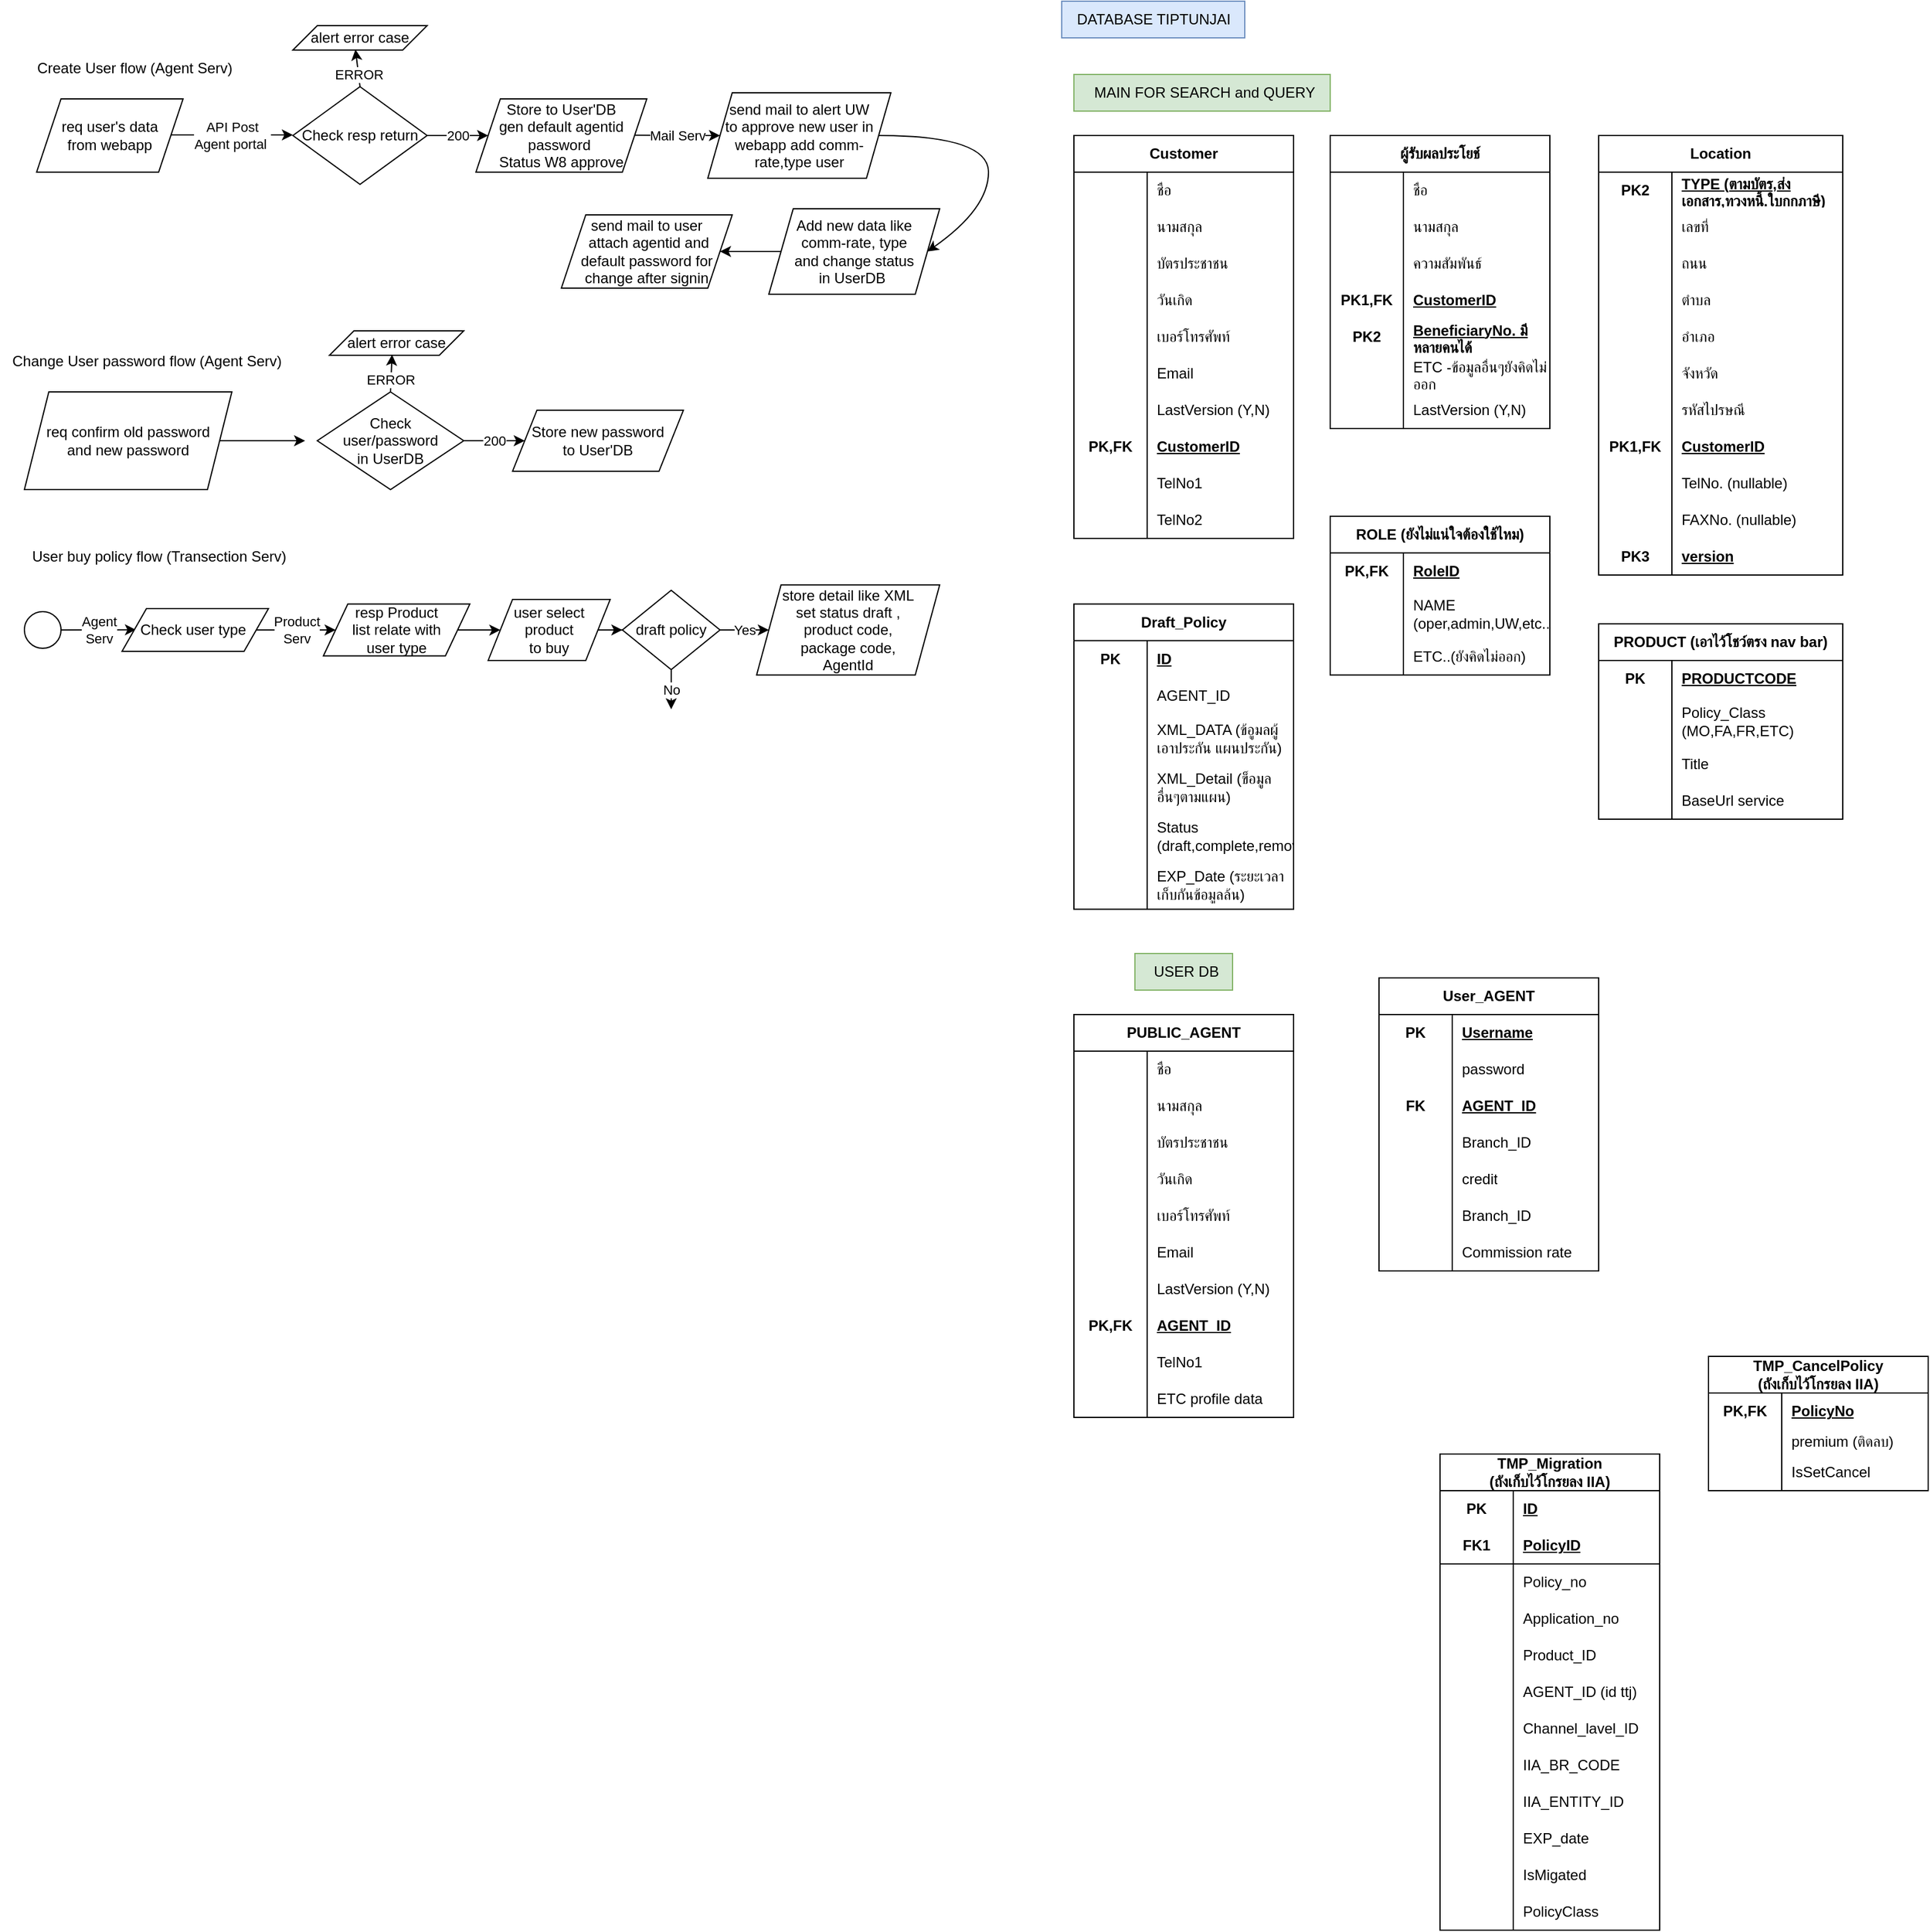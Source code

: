 <mxfile version="21.3.6" type="github">
  <diagram name="Page-1" id="44JI4C8R31M0oAdyuukS">
    <mxGraphModel dx="704" dy="3687" grid="1" gridSize="10" guides="1" tooltips="1" connect="1" arrows="1" fold="1" page="1" pageScale="1" pageWidth="850" pageHeight="1100" math="0" shadow="0">
      <root>
        <mxCell id="0" />
        <mxCell id="1" parent="0" />
        <mxCell id="BxGnbzMDGsEj_S8abmfZ-5" value="Create User flow (Agent Serv)" style="text;html=1;align=center;verticalAlign=middle;resizable=0;points=[];autosize=1;strokeColor=none;fillColor=none;" vertex="1" parent="1">
          <mxGeometry x="30" y="-3240" width="180" height="30" as="geometry" />
        </mxCell>
        <mxCell id="BxGnbzMDGsEj_S8abmfZ-6" value="req user&#39;s data &lt;br&gt;from webapp" style="shape=parallelogram;perimeter=parallelogramPerimeter;whiteSpace=wrap;html=1;fixedSize=1;" vertex="1" parent="1">
          <mxGeometry x="40" y="-3200" width="120" height="60" as="geometry" />
        </mxCell>
        <mxCell id="BxGnbzMDGsEj_S8abmfZ-7" value="" style="endArrow=classic;html=1;rounded=0;" edge="1" parent="1">
          <mxGeometry relative="1" as="geometry">
            <mxPoint x="150" y="-3170.5" as="sourcePoint" />
            <mxPoint x="250" y="-3170.5" as="targetPoint" />
          </mxGeometry>
        </mxCell>
        <mxCell id="BxGnbzMDGsEj_S8abmfZ-8" value="API Post&lt;br&gt;Agent portal&amp;nbsp;" style="edgeLabel;resizable=0;html=1;align=center;verticalAlign=middle;" connectable="0" vertex="1" parent="BxGnbzMDGsEj_S8abmfZ-7">
          <mxGeometry relative="1" as="geometry" />
        </mxCell>
        <mxCell id="BxGnbzMDGsEj_S8abmfZ-10" value="Check resp return" style="rhombus;whiteSpace=wrap;html=1;" vertex="1" parent="1">
          <mxGeometry x="250" y="-3210" width="110" height="80" as="geometry" />
        </mxCell>
        <mxCell id="BxGnbzMDGsEj_S8abmfZ-11" value="ERROR" style="edgeStyle=none;orthogonalLoop=1;jettySize=auto;html=1;rounded=0;exitX=0.5;exitY=0;exitDx=0;exitDy=0;entryX=0.466;entryY=0.976;entryDx=0;entryDy=0;entryPerimeter=0;" edge="1" parent="1" source="BxGnbzMDGsEj_S8abmfZ-10" target="BxGnbzMDGsEj_S8abmfZ-16">
          <mxGeometry x="-0.333" width="80" relative="1" as="geometry">
            <mxPoint x="304.76" y="-3130" as="sourcePoint" />
            <mxPoint x="305" y="-3100" as="targetPoint" />
            <Array as="points" />
            <mxPoint as="offset" />
          </mxGeometry>
        </mxCell>
        <mxCell id="BxGnbzMDGsEj_S8abmfZ-12" value="200" style="edgeStyle=none;orthogonalLoop=1;jettySize=auto;html=1;rounded=0;" edge="1" parent="1">
          <mxGeometry width="80" relative="1" as="geometry">
            <mxPoint x="360" y="-3170" as="sourcePoint" />
            <mxPoint x="410" y="-3170" as="targetPoint" />
            <Array as="points" />
            <mxPoint as="offset" />
          </mxGeometry>
        </mxCell>
        <mxCell id="BxGnbzMDGsEj_S8abmfZ-13" value="Store to User&#39;DB&lt;br&gt;gen default agentid&lt;br&gt;password&amp;nbsp;&lt;br&gt;Status W8 approve" style="shape=parallelogram;perimeter=parallelogramPerimeter;whiteSpace=wrap;html=1;fixedSize=1;" vertex="1" parent="1">
          <mxGeometry x="400" y="-3200" width="140" height="60" as="geometry" />
        </mxCell>
        <mxCell id="BxGnbzMDGsEj_S8abmfZ-14" value="Mail Serv" style="edgeStyle=none;orthogonalLoop=1;jettySize=auto;html=1;rounded=0;entryX=0;entryY=0.5;entryDx=0;entryDy=0;" edge="1" parent="1" target="BxGnbzMDGsEj_S8abmfZ-15">
          <mxGeometry x="0.009" width="80" relative="1" as="geometry">
            <mxPoint x="530" y="-3170.24" as="sourcePoint" />
            <mxPoint x="590" y="-3170" as="targetPoint" />
            <Array as="points" />
            <mxPoint as="offset" />
          </mxGeometry>
        </mxCell>
        <mxCell id="BxGnbzMDGsEj_S8abmfZ-15" value="send mail to alert UW &lt;br&gt;to approve new user in webapp add comm-rate,type user" style="shape=parallelogram;perimeter=parallelogramPerimeter;whiteSpace=wrap;html=1;fixedSize=1;" vertex="1" parent="1">
          <mxGeometry x="590" y="-3205" width="150" height="70" as="geometry" />
        </mxCell>
        <mxCell id="BxGnbzMDGsEj_S8abmfZ-16" value="alert error case" style="shape=parallelogram;perimeter=parallelogramPerimeter;whiteSpace=wrap;html=1;fixedSize=1;" vertex="1" parent="1">
          <mxGeometry x="250" y="-3260" width="110" height="20" as="geometry" />
        </mxCell>
        <mxCell id="BxGnbzMDGsEj_S8abmfZ-17" value="" style="curved=1;endArrow=classic;html=1;rounded=0;entryX=1;entryY=0.5;entryDx=0;entryDy=0;" edge="1" parent="1" target="BxGnbzMDGsEj_S8abmfZ-18">
          <mxGeometry width="50" height="50" relative="1" as="geometry">
            <mxPoint x="730" y="-3170" as="sourcePoint" />
            <mxPoint x="750" y="-3100" as="targetPoint" />
            <Array as="points">
              <mxPoint x="820" y="-3170" />
              <mxPoint x="820" y="-3110" />
            </Array>
          </mxGeometry>
        </mxCell>
        <mxCell id="BxGnbzMDGsEj_S8abmfZ-18" value="Add new data like &lt;br&gt;comm-rate, type &lt;br&gt;and&amp;nbsp;change status &lt;br&gt;in UserDB&amp;nbsp;" style="shape=parallelogram;perimeter=parallelogramPerimeter;whiteSpace=wrap;html=1;fixedSize=1;" vertex="1" parent="1">
          <mxGeometry x="640" y="-3110" width="140" height="70" as="geometry" />
        </mxCell>
        <mxCell id="BxGnbzMDGsEj_S8abmfZ-19" value="" style="endArrow=classic;html=1;rounded=0;exitX=0;exitY=0.5;exitDx=0;exitDy=0;" edge="1" parent="1" source="BxGnbzMDGsEj_S8abmfZ-18">
          <mxGeometry width="50" height="50" relative="1" as="geometry">
            <mxPoint x="490" y="-3080" as="sourcePoint" />
            <mxPoint x="600" y="-3075" as="targetPoint" />
          </mxGeometry>
        </mxCell>
        <mxCell id="BxGnbzMDGsEj_S8abmfZ-20" value="send mail to user&lt;br&gt;&amp;nbsp;attach agentid and default password for change after signin" style="shape=parallelogram;perimeter=parallelogramPerimeter;whiteSpace=wrap;html=1;fixedSize=1;" vertex="1" parent="1">
          <mxGeometry x="470" y="-3105" width="140" height="60" as="geometry" />
        </mxCell>
        <mxCell id="BxGnbzMDGsEj_S8abmfZ-21" value="Change User password flow (Agent Serv)" style="text;html=1;align=center;verticalAlign=middle;resizable=0;points=[];autosize=1;strokeColor=none;fillColor=none;" vertex="1" parent="1">
          <mxGeometry x="10" y="-3000" width="240" height="30" as="geometry" />
        </mxCell>
        <mxCell id="BxGnbzMDGsEj_S8abmfZ-22" value="req confirm old password &lt;br&gt;and new password" style="shape=parallelogram;perimeter=parallelogramPerimeter;whiteSpace=wrap;html=1;fixedSize=1;" vertex="1" parent="1">
          <mxGeometry x="30" y="-2960" width="170" height="80" as="geometry" />
        </mxCell>
        <mxCell id="BxGnbzMDGsEj_S8abmfZ-23" value="" style="endArrow=classic;html=1;rounded=0;exitX=1;exitY=0.5;exitDx=0;exitDy=0;" edge="1" parent="1" source="BxGnbzMDGsEj_S8abmfZ-22">
          <mxGeometry width="50" height="50" relative="1" as="geometry">
            <mxPoint x="400" y="-2940" as="sourcePoint" />
            <mxPoint x="260" y="-2920" as="targetPoint" />
          </mxGeometry>
        </mxCell>
        <mxCell id="BxGnbzMDGsEj_S8abmfZ-24" value="Check &lt;br&gt;user/password&lt;br&gt;in UserDB" style="rhombus;whiteSpace=wrap;html=1;" vertex="1" parent="1">
          <mxGeometry x="270" y="-2960" width="120" height="80" as="geometry" />
        </mxCell>
        <mxCell id="BxGnbzMDGsEj_S8abmfZ-25" value="ERROR" style="edgeStyle=none;orthogonalLoop=1;jettySize=auto;html=1;rounded=0;exitX=0.5;exitY=0;exitDx=0;exitDy=0;entryX=0.466;entryY=0.976;entryDx=0;entryDy=0;entryPerimeter=0;" edge="1" parent="1" target="BxGnbzMDGsEj_S8abmfZ-28" source="BxGnbzMDGsEj_S8abmfZ-24">
          <mxGeometry x="-0.333" width="80" relative="1" as="geometry">
            <mxPoint x="335" y="-2960" as="sourcePoint" />
            <mxPoint x="335" y="-2850" as="targetPoint" />
            <Array as="points" />
            <mxPoint as="offset" />
          </mxGeometry>
        </mxCell>
        <mxCell id="BxGnbzMDGsEj_S8abmfZ-26" value="200" style="edgeStyle=none;orthogonalLoop=1;jettySize=auto;html=1;rounded=0;entryX=0;entryY=0.5;entryDx=0;entryDy=0;" edge="1" parent="1" target="BxGnbzMDGsEj_S8abmfZ-27">
          <mxGeometry width="80" relative="1" as="geometry">
            <mxPoint x="390" y="-2920" as="sourcePoint" />
            <mxPoint x="450" y="-2920" as="targetPoint" />
            <Array as="points" />
            <mxPoint as="offset" />
          </mxGeometry>
        </mxCell>
        <mxCell id="BxGnbzMDGsEj_S8abmfZ-27" value="Store new password&lt;br&gt;to User&#39;DB&lt;br&gt;" style="shape=parallelogram;perimeter=parallelogramPerimeter;whiteSpace=wrap;html=1;fixedSize=1;" vertex="1" parent="1">
          <mxGeometry x="430" y="-2945" width="140" height="50" as="geometry" />
        </mxCell>
        <mxCell id="BxGnbzMDGsEj_S8abmfZ-28" value="alert error case" style="shape=parallelogram;perimeter=parallelogramPerimeter;whiteSpace=wrap;html=1;fixedSize=1;" vertex="1" parent="1">
          <mxGeometry x="280" y="-3010" width="110" height="20" as="geometry" />
        </mxCell>
        <mxCell id="BxGnbzMDGsEj_S8abmfZ-29" value="User buy policy flow (Transection Serv)" style="text;html=1;align=center;verticalAlign=middle;resizable=0;points=[];autosize=1;strokeColor=none;fillColor=none;" vertex="1" parent="1">
          <mxGeometry x="25" y="-2840" width="230" height="30" as="geometry" />
        </mxCell>
        <mxCell id="BxGnbzMDGsEj_S8abmfZ-30" value="" style="ellipse;whiteSpace=wrap;html=1;aspect=fixed;" vertex="1" parent="1">
          <mxGeometry x="30" y="-2780" width="30" height="30" as="geometry" />
        </mxCell>
        <mxCell id="BxGnbzMDGsEj_S8abmfZ-31" value="" style="endArrow=classic;html=1;rounded=0;exitX=1;exitY=0.5;exitDx=0;exitDy=0;entryX=0.095;entryY=0.495;entryDx=0;entryDy=0;entryPerimeter=0;" edge="1" parent="1" source="BxGnbzMDGsEj_S8abmfZ-30" target="BxGnbzMDGsEj_S8abmfZ-33">
          <mxGeometry relative="1" as="geometry">
            <mxPoint x="70" y="-2765.38" as="sourcePoint" />
            <mxPoint x="130" y="-2765" as="targetPoint" />
          </mxGeometry>
        </mxCell>
        <mxCell id="BxGnbzMDGsEj_S8abmfZ-32" value="Agent &lt;br&gt;Serv" style="edgeLabel;resizable=0;html=1;align=center;verticalAlign=middle;" connectable="0" vertex="1" parent="BxGnbzMDGsEj_S8abmfZ-31">
          <mxGeometry relative="1" as="geometry" />
        </mxCell>
        <mxCell id="BxGnbzMDGsEj_S8abmfZ-33" value="Check user type&amp;nbsp;" style="shape=parallelogram;perimeter=parallelogramPerimeter;whiteSpace=wrap;html=1;fixedSize=1;" vertex="1" parent="1">
          <mxGeometry x="110" y="-2782.5" width="120" height="35" as="geometry" />
        </mxCell>
        <mxCell id="BxGnbzMDGsEj_S8abmfZ-34" value="" style="endArrow=classic;html=1;rounded=0;exitX=1;exitY=0.5;exitDx=0;exitDy=0;entryX=0;entryY=0.5;entryDx=0;entryDy=0;" edge="1" parent="1" source="BxGnbzMDGsEj_S8abmfZ-33" target="BxGnbzMDGsEj_S8abmfZ-36">
          <mxGeometry relative="1" as="geometry">
            <mxPoint x="210" y="-2770" as="sourcePoint" />
            <mxPoint x="290" y="-2765" as="targetPoint" />
          </mxGeometry>
        </mxCell>
        <mxCell id="BxGnbzMDGsEj_S8abmfZ-35" value="Product&lt;br&gt;Serv" style="edgeLabel;resizable=0;html=1;align=center;verticalAlign=middle;" connectable="0" vertex="1" parent="BxGnbzMDGsEj_S8abmfZ-34">
          <mxGeometry relative="1" as="geometry" />
        </mxCell>
        <mxCell id="BxGnbzMDGsEj_S8abmfZ-42" style="edgeStyle=orthogonalEdgeStyle;rounded=0;orthogonalLoop=1;jettySize=auto;html=1;entryX=0;entryY=0.5;entryDx=0;entryDy=0;" edge="1" parent="1" source="BxGnbzMDGsEj_S8abmfZ-36" target="BxGnbzMDGsEj_S8abmfZ-40">
          <mxGeometry relative="1" as="geometry" />
        </mxCell>
        <mxCell id="BxGnbzMDGsEj_S8abmfZ-36" value="resp Product &lt;br&gt;list relate with &lt;br&gt;user type" style="shape=parallelogram;perimeter=parallelogramPerimeter;whiteSpace=wrap;html=1;fixedSize=1;" vertex="1" parent="1">
          <mxGeometry x="275" y="-2786.25" width="120" height="42.5" as="geometry" />
        </mxCell>
        <mxCell id="BxGnbzMDGsEj_S8abmfZ-44" value="" style="edgeStyle=orthogonalEdgeStyle;rounded=0;orthogonalLoop=1;jettySize=auto;html=1;entryX=0;entryY=0.5;entryDx=0;entryDy=0;" edge="1" parent="1" source="BxGnbzMDGsEj_S8abmfZ-40" target="BxGnbzMDGsEj_S8abmfZ-45">
          <mxGeometry relative="1" as="geometry">
            <mxPoint x="530" y="-2765" as="targetPoint" />
            <Array as="points" />
          </mxGeometry>
        </mxCell>
        <mxCell id="BxGnbzMDGsEj_S8abmfZ-40" value="user select product &lt;br&gt;to buy" style="shape=parallelogram;perimeter=parallelogramPerimeter;whiteSpace=wrap;html=1;fixedSize=1;" vertex="1" parent="1">
          <mxGeometry x="410" y="-2790" width="100" height="50" as="geometry" />
        </mxCell>
        <mxCell id="BxGnbzMDGsEj_S8abmfZ-45" value="draft policy" style="rhombus;whiteSpace=wrap;html=1;" vertex="1" parent="1">
          <mxGeometry x="520" y="-2797.5" width="80" height="65" as="geometry" />
        </mxCell>
        <mxCell id="BxGnbzMDGsEj_S8abmfZ-46" value="" style="endArrow=classic;html=1;rounded=0;exitX=1;exitY=0.5;exitDx=0;exitDy=0;entryX=0;entryY=0.5;entryDx=0;entryDy=0;" edge="1" parent="1" source="BxGnbzMDGsEj_S8abmfZ-45" target="BxGnbzMDGsEj_S8abmfZ-48">
          <mxGeometry relative="1" as="geometry">
            <mxPoint x="610" y="-2765.43" as="sourcePoint" />
            <mxPoint x="640" y="-2765" as="targetPoint" />
          </mxGeometry>
        </mxCell>
        <mxCell id="BxGnbzMDGsEj_S8abmfZ-47" value="Yes" style="edgeLabel;resizable=0;html=1;align=center;verticalAlign=middle;" connectable="0" vertex="1" parent="BxGnbzMDGsEj_S8abmfZ-46">
          <mxGeometry relative="1" as="geometry" />
        </mxCell>
        <mxCell id="BxGnbzMDGsEj_S8abmfZ-48" value="store detail like XML &lt;br&gt;set status draft ,&lt;br&gt;product code, &lt;br&gt;package code,&lt;br&gt;AgentId" style="shape=parallelogram;perimeter=parallelogramPerimeter;whiteSpace=wrap;html=1;fixedSize=1;" vertex="1" parent="1">
          <mxGeometry x="630" y="-2801.88" width="150" height="73.75" as="geometry" />
        </mxCell>
        <mxCell id="BxGnbzMDGsEj_S8abmfZ-49" value="" style="endArrow=classic;html=1;rounded=0;exitX=0.5;exitY=1;exitDx=0;exitDy=0;" edge="1" parent="1" source="BxGnbzMDGsEj_S8abmfZ-45">
          <mxGeometry relative="1" as="geometry">
            <mxPoint x="530" y="-2740" as="sourcePoint" />
            <mxPoint x="560" y="-2700" as="targetPoint" />
          </mxGeometry>
        </mxCell>
        <mxCell id="BxGnbzMDGsEj_S8abmfZ-50" value="No" style="edgeLabel;resizable=0;html=1;align=center;verticalAlign=middle;" connectable="0" vertex="1" parent="BxGnbzMDGsEj_S8abmfZ-49">
          <mxGeometry relative="1" as="geometry" />
        </mxCell>
        <mxCell id="BxGnbzMDGsEj_S8abmfZ-51" value="TMP_Migration&lt;br&gt;(ถังเก็บไว้โกรยลง IIA)" style="shape=table;startSize=30;container=1;collapsible=1;childLayout=tableLayout;fixedRows=1;rowLines=0;fontStyle=1;align=center;resizeLast=1;html=1;whiteSpace=wrap;" vertex="1" parent="1">
          <mxGeometry x="1190" y="-2090" width="180" height="390" as="geometry" />
        </mxCell>
        <mxCell id="BxGnbzMDGsEj_S8abmfZ-52" value="" style="shape=tableRow;horizontal=0;startSize=0;swimlaneHead=0;swimlaneBody=0;fillColor=none;collapsible=0;dropTarget=0;points=[[0,0.5],[1,0.5]];portConstraint=eastwest;top=0;left=0;right=0;bottom=0;html=1;" vertex="1" parent="BxGnbzMDGsEj_S8abmfZ-51">
          <mxGeometry y="30" width="180" height="30" as="geometry" />
        </mxCell>
        <mxCell id="BxGnbzMDGsEj_S8abmfZ-53" value="PK" style="shape=partialRectangle;connectable=0;fillColor=none;top=0;left=0;bottom=0;right=0;fontStyle=1;overflow=hidden;html=1;whiteSpace=wrap;" vertex="1" parent="BxGnbzMDGsEj_S8abmfZ-52">
          <mxGeometry width="60" height="30" as="geometry">
            <mxRectangle width="60" height="30" as="alternateBounds" />
          </mxGeometry>
        </mxCell>
        <mxCell id="BxGnbzMDGsEj_S8abmfZ-54" value="ID" style="shape=partialRectangle;connectable=0;fillColor=none;top=0;left=0;bottom=0;right=0;align=left;spacingLeft=6;fontStyle=5;overflow=hidden;html=1;whiteSpace=wrap;" vertex="1" parent="BxGnbzMDGsEj_S8abmfZ-52">
          <mxGeometry x="60" width="120" height="30" as="geometry">
            <mxRectangle width="120" height="30" as="alternateBounds" />
          </mxGeometry>
        </mxCell>
        <mxCell id="BxGnbzMDGsEj_S8abmfZ-55" value="" style="shape=tableRow;horizontal=0;startSize=0;swimlaneHead=0;swimlaneBody=0;fillColor=none;collapsible=0;dropTarget=0;points=[[0,0.5],[1,0.5]];portConstraint=eastwest;top=0;left=0;right=0;bottom=1;html=1;" vertex="1" parent="BxGnbzMDGsEj_S8abmfZ-51">
          <mxGeometry y="60" width="180" height="30" as="geometry" />
        </mxCell>
        <mxCell id="BxGnbzMDGsEj_S8abmfZ-56" value="FK1" style="shape=partialRectangle;connectable=0;fillColor=none;top=0;left=0;bottom=0;right=0;fontStyle=1;overflow=hidden;html=1;whiteSpace=wrap;" vertex="1" parent="BxGnbzMDGsEj_S8abmfZ-55">
          <mxGeometry width="60" height="30" as="geometry">
            <mxRectangle width="60" height="30" as="alternateBounds" />
          </mxGeometry>
        </mxCell>
        <mxCell id="BxGnbzMDGsEj_S8abmfZ-57" value="PolicyID" style="shape=partialRectangle;connectable=0;fillColor=none;top=0;left=0;bottom=0;right=0;align=left;spacingLeft=6;fontStyle=5;overflow=hidden;html=1;whiteSpace=wrap;" vertex="1" parent="BxGnbzMDGsEj_S8abmfZ-55">
          <mxGeometry x="60" width="120" height="30" as="geometry">
            <mxRectangle width="120" height="30" as="alternateBounds" />
          </mxGeometry>
        </mxCell>
        <mxCell id="BxGnbzMDGsEj_S8abmfZ-58" value="" style="shape=tableRow;horizontal=0;startSize=0;swimlaneHead=0;swimlaneBody=0;fillColor=none;collapsible=0;dropTarget=0;points=[[0,0.5],[1,0.5]];portConstraint=eastwest;top=0;left=0;right=0;bottom=0;html=1;" vertex="1" parent="BxGnbzMDGsEj_S8abmfZ-51">
          <mxGeometry y="90" width="180" height="30" as="geometry" />
        </mxCell>
        <mxCell id="BxGnbzMDGsEj_S8abmfZ-59" value="" style="shape=partialRectangle;connectable=0;fillColor=none;top=0;left=0;bottom=0;right=0;editable=1;overflow=hidden;html=1;whiteSpace=wrap;" vertex="1" parent="BxGnbzMDGsEj_S8abmfZ-58">
          <mxGeometry width="60" height="30" as="geometry">
            <mxRectangle width="60" height="30" as="alternateBounds" />
          </mxGeometry>
        </mxCell>
        <mxCell id="BxGnbzMDGsEj_S8abmfZ-60" value="Policy_no" style="shape=partialRectangle;connectable=0;fillColor=none;top=0;left=0;bottom=0;right=0;align=left;spacingLeft=6;overflow=hidden;html=1;whiteSpace=wrap;" vertex="1" parent="BxGnbzMDGsEj_S8abmfZ-58">
          <mxGeometry x="60" width="120" height="30" as="geometry">
            <mxRectangle width="120" height="30" as="alternateBounds" />
          </mxGeometry>
        </mxCell>
        <mxCell id="BxGnbzMDGsEj_S8abmfZ-61" value="" style="shape=tableRow;horizontal=0;startSize=0;swimlaneHead=0;swimlaneBody=0;fillColor=none;collapsible=0;dropTarget=0;points=[[0,0.5],[1,0.5]];portConstraint=eastwest;top=0;left=0;right=0;bottom=0;html=1;" vertex="1" parent="BxGnbzMDGsEj_S8abmfZ-51">
          <mxGeometry y="120" width="180" height="30" as="geometry" />
        </mxCell>
        <mxCell id="BxGnbzMDGsEj_S8abmfZ-62" value="" style="shape=partialRectangle;connectable=0;fillColor=none;top=0;left=0;bottom=0;right=0;editable=1;overflow=hidden;html=1;whiteSpace=wrap;" vertex="1" parent="BxGnbzMDGsEj_S8abmfZ-61">
          <mxGeometry width="60" height="30" as="geometry">
            <mxRectangle width="60" height="30" as="alternateBounds" />
          </mxGeometry>
        </mxCell>
        <mxCell id="BxGnbzMDGsEj_S8abmfZ-63" value="Application_no" style="shape=partialRectangle;connectable=0;fillColor=none;top=0;left=0;bottom=0;right=0;align=left;spacingLeft=6;overflow=hidden;html=1;whiteSpace=wrap;" vertex="1" parent="BxGnbzMDGsEj_S8abmfZ-61">
          <mxGeometry x="60" width="120" height="30" as="geometry">
            <mxRectangle width="120" height="30" as="alternateBounds" />
          </mxGeometry>
        </mxCell>
        <mxCell id="BxGnbzMDGsEj_S8abmfZ-72" value="" style="shape=tableRow;horizontal=0;startSize=0;swimlaneHead=0;swimlaneBody=0;fillColor=none;collapsible=0;dropTarget=0;points=[[0,0.5],[1,0.5]];portConstraint=eastwest;top=0;left=0;right=0;bottom=0;html=1;" vertex="1" parent="BxGnbzMDGsEj_S8abmfZ-51">
          <mxGeometry y="150" width="180" height="30" as="geometry" />
        </mxCell>
        <mxCell id="BxGnbzMDGsEj_S8abmfZ-73" value="" style="shape=partialRectangle;connectable=0;fillColor=none;top=0;left=0;bottom=0;right=0;editable=1;overflow=hidden;html=1;whiteSpace=wrap;" vertex="1" parent="BxGnbzMDGsEj_S8abmfZ-72">
          <mxGeometry width="60" height="30" as="geometry">
            <mxRectangle width="60" height="30" as="alternateBounds" />
          </mxGeometry>
        </mxCell>
        <mxCell id="BxGnbzMDGsEj_S8abmfZ-74" value="Product_ID" style="shape=partialRectangle;connectable=0;fillColor=none;top=0;left=0;bottom=0;right=0;align=left;spacingLeft=6;overflow=hidden;html=1;whiteSpace=wrap;" vertex="1" parent="BxGnbzMDGsEj_S8abmfZ-72">
          <mxGeometry x="60" width="120" height="30" as="geometry">
            <mxRectangle width="120" height="30" as="alternateBounds" />
          </mxGeometry>
        </mxCell>
        <mxCell id="BxGnbzMDGsEj_S8abmfZ-91" value="" style="shape=tableRow;horizontal=0;startSize=0;swimlaneHead=0;swimlaneBody=0;fillColor=none;collapsible=0;dropTarget=0;points=[[0,0.5],[1,0.5]];portConstraint=eastwest;top=0;left=0;right=0;bottom=0;html=1;" vertex="1" parent="BxGnbzMDGsEj_S8abmfZ-51">
          <mxGeometry y="180" width="180" height="30" as="geometry" />
        </mxCell>
        <mxCell id="BxGnbzMDGsEj_S8abmfZ-92" value="" style="shape=partialRectangle;connectable=0;fillColor=none;top=0;left=0;bottom=0;right=0;editable=1;overflow=hidden;html=1;whiteSpace=wrap;" vertex="1" parent="BxGnbzMDGsEj_S8abmfZ-91">
          <mxGeometry width="60" height="30" as="geometry">
            <mxRectangle width="60" height="30" as="alternateBounds" />
          </mxGeometry>
        </mxCell>
        <mxCell id="BxGnbzMDGsEj_S8abmfZ-93" value="AGENT_ID (id ttj)" style="shape=partialRectangle;connectable=0;fillColor=none;top=0;left=0;bottom=0;right=0;align=left;spacingLeft=6;overflow=hidden;html=1;whiteSpace=wrap;" vertex="1" parent="BxGnbzMDGsEj_S8abmfZ-91">
          <mxGeometry x="60" width="120" height="30" as="geometry">
            <mxRectangle width="120" height="30" as="alternateBounds" />
          </mxGeometry>
        </mxCell>
        <mxCell id="BxGnbzMDGsEj_S8abmfZ-94" value="" style="shape=tableRow;horizontal=0;startSize=0;swimlaneHead=0;swimlaneBody=0;fillColor=none;collapsible=0;dropTarget=0;points=[[0,0.5],[1,0.5]];portConstraint=eastwest;top=0;left=0;right=0;bottom=0;html=1;" vertex="1" parent="BxGnbzMDGsEj_S8abmfZ-51">
          <mxGeometry y="210" width="180" height="30" as="geometry" />
        </mxCell>
        <mxCell id="BxGnbzMDGsEj_S8abmfZ-95" value="" style="shape=partialRectangle;connectable=0;fillColor=none;top=0;left=0;bottom=0;right=0;editable=1;overflow=hidden;html=1;whiteSpace=wrap;" vertex="1" parent="BxGnbzMDGsEj_S8abmfZ-94">
          <mxGeometry width="60" height="30" as="geometry">
            <mxRectangle width="60" height="30" as="alternateBounds" />
          </mxGeometry>
        </mxCell>
        <mxCell id="BxGnbzMDGsEj_S8abmfZ-96" value="Channel_lavel_ID" style="shape=partialRectangle;connectable=0;fillColor=none;top=0;left=0;bottom=0;right=0;align=left;spacingLeft=6;overflow=hidden;html=1;whiteSpace=wrap;" vertex="1" parent="BxGnbzMDGsEj_S8abmfZ-94">
          <mxGeometry x="60" width="120" height="30" as="geometry">
            <mxRectangle width="120" height="30" as="alternateBounds" />
          </mxGeometry>
        </mxCell>
        <mxCell id="BxGnbzMDGsEj_S8abmfZ-97" value="" style="shape=tableRow;horizontal=0;startSize=0;swimlaneHead=0;swimlaneBody=0;fillColor=none;collapsible=0;dropTarget=0;points=[[0,0.5],[1,0.5]];portConstraint=eastwest;top=0;left=0;right=0;bottom=0;html=1;" vertex="1" parent="BxGnbzMDGsEj_S8abmfZ-51">
          <mxGeometry y="240" width="180" height="30" as="geometry" />
        </mxCell>
        <mxCell id="BxGnbzMDGsEj_S8abmfZ-98" value="" style="shape=partialRectangle;connectable=0;fillColor=none;top=0;left=0;bottom=0;right=0;editable=1;overflow=hidden;html=1;whiteSpace=wrap;" vertex="1" parent="BxGnbzMDGsEj_S8abmfZ-97">
          <mxGeometry width="60" height="30" as="geometry">
            <mxRectangle width="60" height="30" as="alternateBounds" />
          </mxGeometry>
        </mxCell>
        <mxCell id="BxGnbzMDGsEj_S8abmfZ-99" value="IIA_BR_CODE" style="shape=partialRectangle;connectable=0;fillColor=none;top=0;left=0;bottom=0;right=0;align=left;spacingLeft=6;overflow=hidden;html=1;whiteSpace=wrap;" vertex="1" parent="BxGnbzMDGsEj_S8abmfZ-97">
          <mxGeometry x="60" width="120" height="30" as="geometry">
            <mxRectangle width="120" height="30" as="alternateBounds" />
          </mxGeometry>
        </mxCell>
        <mxCell id="BxGnbzMDGsEj_S8abmfZ-100" value="" style="shape=tableRow;horizontal=0;startSize=0;swimlaneHead=0;swimlaneBody=0;fillColor=none;collapsible=0;dropTarget=0;points=[[0,0.5],[1,0.5]];portConstraint=eastwest;top=0;left=0;right=0;bottom=0;html=1;" vertex="1" parent="BxGnbzMDGsEj_S8abmfZ-51">
          <mxGeometry y="270" width="180" height="30" as="geometry" />
        </mxCell>
        <mxCell id="BxGnbzMDGsEj_S8abmfZ-101" value="" style="shape=partialRectangle;connectable=0;fillColor=none;top=0;left=0;bottom=0;right=0;editable=1;overflow=hidden;html=1;whiteSpace=wrap;" vertex="1" parent="BxGnbzMDGsEj_S8abmfZ-100">
          <mxGeometry width="60" height="30" as="geometry">
            <mxRectangle width="60" height="30" as="alternateBounds" />
          </mxGeometry>
        </mxCell>
        <mxCell id="BxGnbzMDGsEj_S8abmfZ-102" value="IIA_ENTITY_ID" style="shape=partialRectangle;connectable=0;fillColor=none;top=0;left=0;bottom=0;right=0;align=left;spacingLeft=6;overflow=hidden;html=1;whiteSpace=wrap;" vertex="1" parent="BxGnbzMDGsEj_S8abmfZ-100">
          <mxGeometry x="60" width="120" height="30" as="geometry">
            <mxRectangle width="120" height="30" as="alternateBounds" />
          </mxGeometry>
        </mxCell>
        <mxCell id="BxGnbzMDGsEj_S8abmfZ-103" value="" style="shape=tableRow;horizontal=0;startSize=0;swimlaneHead=0;swimlaneBody=0;fillColor=none;collapsible=0;dropTarget=0;points=[[0,0.5],[1,0.5]];portConstraint=eastwest;top=0;left=0;right=0;bottom=0;html=1;" vertex="1" parent="BxGnbzMDGsEj_S8abmfZ-51">
          <mxGeometry y="300" width="180" height="30" as="geometry" />
        </mxCell>
        <mxCell id="BxGnbzMDGsEj_S8abmfZ-104" value="" style="shape=partialRectangle;connectable=0;fillColor=none;top=0;left=0;bottom=0;right=0;editable=1;overflow=hidden;html=1;whiteSpace=wrap;" vertex="1" parent="BxGnbzMDGsEj_S8abmfZ-103">
          <mxGeometry width="60" height="30" as="geometry">
            <mxRectangle width="60" height="30" as="alternateBounds" />
          </mxGeometry>
        </mxCell>
        <mxCell id="BxGnbzMDGsEj_S8abmfZ-105" value="EXP_date" style="shape=partialRectangle;connectable=0;fillColor=none;top=0;left=0;bottom=0;right=0;align=left;spacingLeft=6;overflow=hidden;html=1;whiteSpace=wrap;" vertex="1" parent="BxGnbzMDGsEj_S8abmfZ-103">
          <mxGeometry x="60" width="120" height="30" as="geometry">
            <mxRectangle width="120" height="30" as="alternateBounds" />
          </mxGeometry>
        </mxCell>
        <mxCell id="BxGnbzMDGsEj_S8abmfZ-106" value="" style="shape=tableRow;horizontal=0;startSize=0;swimlaneHead=0;swimlaneBody=0;fillColor=none;collapsible=0;dropTarget=0;points=[[0,0.5],[1,0.5]];portConstraint=eastwest;top=0;left=0;right=0;bottom=0;html=1;" vertex="1" parent="BxGnbzMDGsEj_S8abmfZ-51">
          <mxGeometry y="330" width="180" height="30" as="geometry" />
        </mxCell>
        <mxCell id="BxGnbzMDGsEj_S8abmfZ-107" value="" style="shape=partialRectangle;connectable=0;fillColor=none;top=0;left=0;bottom=0;right=0;editable=1;overflow=hidden;html=1;whiteSpace=wrap;" vertex="1" parent="BxGnbzMDGsEj_S8abmfZ-106">
          <mxGeometry width="60" height="30" as="geometry">
            <mxRectangle width="60" height="30" as="alternateBounds" />
          </mxGeometry>
        </mxCell>
        <mxCell id="BxGnbzMDGsEj_S8abmfZ-108" value="IsMigated" style="shape=partialRectangle;connectable=0;fillColor=none;top=0;left=0;bottom=0;right=0;align=left;spacingLeft=6;overflow=hidden;html=1;whiteSpace=wrap;" vertex="1" parent="BxGnbzMDGsEj_S8abmfZ-106">
          <mxGeometry x="60" width="120" height="30" as="geometry">
            <mxRectangle width="120" height="30" as="alternateBounds" />
          </mxGeometry>
        </mxCell>
        <mxCell id="BxGnbzMDGsEj_S8abmfZ-109" value="" style="shape=tableRow;horizontal=0;startSize=0;swimlaneHead=0;swimlaneBody=0;fillColor=none;collapsible=0;dropTarget=0;points=[[0,0.5],[1,0.5]];portConstraint=eastwest;top=0;left=0;right=0;bottom=0;html=1;" vertex="1" parent="BxGnbzMDGsEj_S8abmfZ-51">
          <mxGeometry y="360" width="180" height="30" as="geometry" />
        </mxCell>
        <mxCell id="BxGnbzMDGsEj_S8abmfZ-110" value="" style="shape=partialRectangle;connectable=0;fillColor=none;top=0;left=0;bottom=0;right=0;editable=1;overflow=hidden;html=1;whiteSpace=wrap;" vertex="1" parent="BxGnbzMDGsEj_S8abmfZ-109">
          <mxGeometry width="60" height="30" as="geometry">
            <mxRectangle width="60" height="30" as="alternateBounds" />
          </mxGeometry>
        </mxCell>
        <mxCell id="BxGnbzMDGsEj_S8abmfZ-111" value="PolicyClass" style="shape=partialRectangle;connectable=0;fillColor=none;top=0;left=0;bottom=0;right=0;align=left;spacingLeft=6;overflow=hidden;html=1;whiteSpace=wrap;" vertex="1" parent="BxGnbzMDGsEj_S8abmfZ-109">
          <mxGeometry x="60" width="120" height="30" as="geometry">
            <mxRectangle width="120" height="30" as="alternateBounds" />
          </mxGeometry>
        </mxCell>
        <mxCell id="BxGnbzMDGsEj_S8abmfZ-64" value="DATABASE TIPTUNJAI" style="text;html=1;align=center;verticalAlign=middle;resizable=0;points=[];autosize=1;strokeColor=#6c8ebf;fillColor=#dae8fc;" vertex="1" parent="1">
          <mxGeometry x="880" y="-3280" width="150" height="30" as="geometry" />
        </mxCell>
        <mxCell id="BxGnbzMDGsEj_S8abmfZ-115" value="TMP_CancelPolicy&lt;br&gt;(ถังเก็บไว้โกรยลง IIA)" style="shape=table;startSize=30;container=1;collapsible=1;childLayout=tableLayout;fixedRows=1;rowLines=0;fontStyle=1;align=center;resizeLast=1;html=1;whiteSpace=wrap;" vertex="1" parent="1">
          <mxGeometry x="1410" y="-2170" width="180" height="110" as="geometry" />
        </mxCell>
        <mxCell id="BxGnbzMDGsEj_S8abmfZ-116" value="" style="shape=tableRow;horizontal=0;startSize=0;swimlaneHead=0;swimlaneBody=0;fillColor=none;collapsible=0;dropTarget=0;points=[[0,0.5],[1,0.5]];portConstraint=eastwest;top=0;left=0;right=0;bottom=0;html=1;strokeWidth=1;opacity=20;rounded=0;perimeterSpacing=1;strokeColor=inherit;" vertex="1" parent="BxGnbzMDGsEj_S8abmfZ-115">
          <mxGeometry y="30" width="180" height="30" as="geometry" />
        </mxCell>
        <mxCell id="BxGnbzMDGsEj_S8abmfZ-117" value="PK,FK" style="shape=partialRectangle;connectable=0;fillColor=none;top=0;left=0;bottom=0;right=0;fontStyle=1;overflow=hidden;html=1;whiteSpace=wrap;" vertex="1" parent="BxGnbzMDGsEj_S8abmfZ-116">
          <mxGeometry width="60" height="30" as="geometry">
            <mxRectangle width="60" height="30" as="alternateBounds" />
          </mxGeometry>
        </mxCell>
        <mxCell id="BxGnbzMDGsEj_S8abmfZ-118" value="PolicyNo" style="shape=partialRectangle;connectable=0;fillColor=none;top=0;left=0;bottom=0;right=0;align=left;spacingLeft=6;fontStyle=5;overflow=hidden;html=1;whiteSpace=wrap;" vertex="1" parent="BxGnbzMDGsEj_S8abmfZ-116">
          <mxGeometry x="60" width="120" height="30" as="geometry">
            <mxRectangle width="120" height="30" as="alternateBounds" />
          </mxGeometry>
        </mxCell>
        <mxCell id="BxGnbzMDGsEj_S8abmfZ-122" value="" style="shape=tableRow;horizontal=0;startSize=0;swimlaneHead=0;swimlaneBody=0;fillColor=none;collapsible=0;dropTarget=0;points=[[0,0.5],[1,0.5]];portConstraint=eastwest;top=0;left=0;right=0;bottom=0;html=1;" vertex="1" parent="BxGnbzMDGsEj_S8abmfZ-115">
          <mxGeometry y="60" width="180" height="20" as="geometry" />
        </mxCell>
        <mxCell id="BxGnbzMDGsEj_S8abmfZ-123" value="" style="shape=partialRectangle;connectable=0;fillColor=none;top=0;left=0;bottom=0;right=0;editable=1;overflow=hidden;html=1;whiteSpace=wrap;" vertex="1" parent="BxGnbzMDGsEj_S8abmfZ-122">
          <mxGeometry width="60" height="20" as="geometry">
            <mxRectangle width="60" height="20" as="alternateBounds" />
          </mxGeometry>
        </mxCell>
        <mxCell id="BxGnbzMDGsEj_S8abmfZ-124" value="premium (ติดลบ)" style="shape=partialRectangle;connectable=0;fillColor=none;top=0;left=0;bottom=0;right=0;align=left;spacingLeft=6;overflow=hidden;html=1;whiteSpace=wrap;" vertex="1" parent="BxGnbzMDGsEj_S8abmfZ-122">
          <mxGeometry x="60" width="120" height="20" as="geometry">
            <mxRectangle width="120" height="20" as="alternateBounds" />
          </mxGeometry>
        </mxCell>
        <mxCell id="BxGnbzMDGsEj_S8abmfZ-125" value="" style="shape=tableRow;horizontal=0;startSize=0;swimlaneHead=0;swimlaneBody=0;fillColor=none;collapsible=0;dropTarget=0;points=[[0,0.5],[1,0.5]];portConstraint=eastwest;top=0;left=0;right=0;bottom=0;html=1;" vertex="1" parent="BxGnbzMDGsEj_S8abmfZ-115">
          <mxGeometry y="80" width="180" height="30" as="geometry" />
        </mxCell>
        <mxCell id="BxGnbzMDGsEj_S8abmfZ-126" value="" style="shape=partialRectangle;connectable=0;fillColor=none;top=0;left=0;bottom=0;right=0;editable=1;overflow=hidden;html=1;whiteSpace=wrap;" vertex="1" parent="BxGnbzMDGsEj_S8abmfZ-125">
          <mxGeometry width="60" height="30" as="geometry">
            <mxRectangle width="60" height="30" as="alternateBounds" />
          </mxGeometry>
        </mxCell>
        <mxCell id="BxGnbzMDGsEj_S8abmfZ-127" value="IsSetCancel" style="shape=partialRectangle;connectable=0;fillColor=none;top=0;left=0;bottom=0;right=0;align=left;spacingLeft=6;overflow=hidden;html=1;whiteSpace=wrap;" vertex="1" parent="BxGnbzMDGsEj_S8abmfZ-125">
          <mxGeometry x="60" width="120" height="30" as="geometry">
            <mxRectangle width="120" height="30" as="alternateBounds" />
          </mxGeometry>
        </mxCell>
        <mxCell id="BxGnbzMDGsEj_S8abmfZ-162" value="Customer" style="shape=table;startSize=30;container=1;collapsible=1;childLayout=tableLayout;fixedRows=1;rowLines=0;fontStyle=1;align=center;resizeLast=1;html=1;whiteSpace=wrap;" vertex="1" parent="1">
          <mxGeometry x="890" y="-3170" width="180" height="330" as="geometry" />
        </mxCell>
        <mxCell id="BxGnbzMDGsEj_S8abmfZ-169" value="" style="shape=tableRow;horizontal=0;startSize=0;swimlaneHead=0;swimlaneBody=0;fillColor=none;collapsible=0;dropTarget=0;points=[[0,0.5],[1,0.5]];portConstraint=eastwest;top=0;left=0;right=0;bottom=0;html=1;" vertex="1" parent="BxGnbzMDGsEj_S8abmfZ-162">
          <mxGeometry y="30" width="180" height="30" as="geometry" />
        </mxCell>
        <mxCell id="BxGnbzMDGsEj_S8abmfZ-170" value="" style="shape=partialRectangle;connectable=0;fillColor=none;top=0;left=0;bottom=0;right=0;editable=1;overflow=hidden;html=1;whiteSpace=wrap;" vertex="1" parent="BxGnbzMDGsEj_S8abmfZ-169">
          <mxGeometry width="60" height="30" as="geometry">
            <mxRectangle width="60" height="30" as="alternateBounds" />
          </mxGeometry>
        </mxCell>
        <mxCell id="BxGnbzMDGsEj_S8abmfZ-171" value="ชื่อ" style="shape=partialRectangle;connectable=0;fillColor=none;top=0;left=0;bottom=0;right=0;align=left;spacingLeft=6;overflow=hidden;html=1;whiteSpace=wrap;" vertex="1" parent="BxGnbzMDGsEj_S8abmfZ-169">
          <mxGeometry x="60" width="120" height="30" as="geometry">
            <mxRectangle width="120" height="30" as="alternateBounds" />
          </mxGeometry>
        </mxCell>
        <mxCell id="BxGnbzMDGsEj_S8abmfZ-172" value="" style="shape=tableRow;horizontal=0;startSize=0;swimlaneHead=0;swimlaneBody=0;fillColor=none;collapsible=0;dropTarget=0;points=[[0,0.5],[1,0.5]];portConstraint=eastwest;top=0;left=0;right=0;bottom=0;html=1;" vertex="1" parent="BxGnbzMDGsEj_S8abmfZ-162">
          <mxGeometry y="60" width="180" height="30" as="geometry" />
        </mxCell>
        <mxCell id="BxGnbzMDGsEj_S8abmfZ-173" value="" style="shape=partialRectangle;connectable=0;fillColor=none;top=0;left=0;bottom=0;right=0;editable=1;overflow=hidden;html=1;whiteSpace=wrap;" vertex="1" parent="BxGnbzMDGsEj_S8abmfZ-172">
          <mxGeometry width="60" height="30" as="geometry">
            <mxRectangle width="60" height="30" as="alternateBounds" />
          </mxGeometry>
        </mxCell>
        <mxCell id="BxGnbzMDGsEj_S8abmfZ-174" value="นามสกุล" style="shape=partialRectangle;connectable=0;fillColor=none;top=0;left=0;bottom=0;right=0;align=left;spacingLeft=6;overflow=hidden;html=1;whiteSpace=wrap;" vertex="1" parent="BxGnbzMDGsEj_S8abmfZ-172">
          <mxGeometry x="60" width="120" height="30" as="geometry">
            <mxRectangle width="120" height="30" as="alternateBounds" />
          </mxGeometry>
        </mxCell>
        <mxCell id="BxGnbzMDGsEj_S8abmfZ-175" value="" style="shape=tableRow;horizontal=0;startSize=0;swimlaneHead=0;swimlaneBody=0;fillColor=none;collapsible=0;dropTarget=0;points=[[0,0.5],[1,0.5]];portConstraint=eastwest;top=0;left=0;right=0;bottom=0;html=1;" vertex="1" parent="BxGnbzMDGsEj_S8abmfZ-162">
          <mxGeometry y="90" width="180" height="30" as="geometry" />
        </mxCell>
        <mxCell id="BxGnbzMDGsEj_S8abmfZ-176" value="" style="shape=partialRectangle;connectable=0;fillColor=none;top=0;left=0;bottom=0;right=0;editable=1;overflow=hidden;html=1;whiteSpace=wrap;" vertex="1" parent="BxGnbzMDGsEj_S8abmfZ-175">
          <mxGeometry width="60" height="30" as="geometry">
            <mxRectangle width="60" height="30" as="alternateBounds" />
          </mxGeometry>
        </mxCell>
        <mxCell id="BxGnbzMDGsEj_S8abmfZ-177" value="บัตรประชาชน" style="shape=partialRectangle;connectable=0;fillColor=none;top=0;left=0;bottom=0;right=0;align=left;spacingLeft=6;overflow=hidden;html=1;whiteSpace=wrap;" vertex="1" parent="BxGnbzMDGsEj_S8abmfZ-175">
          <mxGeometry x="60" width="120" height="30" as="geometry">
            <mxRectangle width="120" height="30" as="alternateBounds" />
          </mxGeometry>
        </mxCell>
        <mxCell id="BxGnbzMDGsEj_S8abmfZ-178" value="" style="shape=tableRow;horizontal=0;startSize=0;swimlaneHead=0;swimlaneBody=0;fillColor=none;collapsible=0;dropTarget=0;points=[[0,0.5],[1,0.5]];portConstraint=eastwest;top=0;left=0;right=0;bottom=0;html=1;" vertex="1" parent="BxGnbzMDGsEj_S8abmfZ-162">
          <mxGeometry y="120" width="180" height="30" as="geometry" />
        </mxCell>
        <mxCell id="BxGnbzMDGsEj_S8abmfZ-179" value="" style="shape=partialRectangle;connectable=0;fillColor=none;top=0;left=0;bottom=0;right=0;editable=1;overflow=hidden;html=1;whiteSpace=wrap;" vertex="1" parent="BxGnbzMDGsEj_S8abmfZ-178">
          <mxGeometry width="60" height="30" as="geometry">
            <mxRectangle width="60" height="30" as="alternateBounds" />
          </mxGeometry>
        </mxCell>
        <mxCell id="BxGnbzMDGsEj_S8abmfZ-180" value="วันเกิด" style="shape=partialRectangle;connectable=0;fillColor=none;top=0;left=0;bottom=0;right=0;align=left;spacingLeft=6;overflow=hidden;html=1;whiteSpace=wrap;" vertex="1" parent="BxGnbzMDGsEj_S8abmfZ-178">
          <mxGeometry x="60" width="120" height="30" as="geometry">
            <mxRectangle width="120" height="30" as="alternateBounds" />
          </mxGeometry>
        </mxCell>
        <mxCell id="BxGnbzMDGsEj_S8abmfZ-181" value="" style="shape=tableRow;horizontal=0;startSize=0;swimlaneHead=0;swimlaneBody=0;fillColor=none;collapsible=0;dropTarget=0;points=[[0,0.5],[1,0.5]];portConstraint=eastwest;top=0;left=0;right=0;bottom=0;html=1;" vertex="1" parent="BxGnbzMDGsEj_S8abmfZ-162">
          <mxGeometry y="150" width="180" height="30" as="geometry" />
        </mxCell>
        <mxCell id="BxGnbzMDGsEj_S8abmfZ-182" value="" style="shape=partialRectangle;connectable=0;fillColor=none;top=0;left=0;bottom=0;right=0;editable=1;overflow=hidden;html=1;whiteSpace=wrap;" vertex="1" parent="BxGnbzMDGsEj_S8abmfZ-181">
          <mxGeometry width="60" height="30" as="geometry">
            <mxRectangle width="60" height="30" as="alternateBounds" />
          </mxGeometry>
        </mxCell>
        <mxCell id="BxGnbzMDGsEj_S8abmfZ-183" value="เบอร์โทรศัพท์" style="shape=partialRectangle;connectable=0;fillColor=none;top=0;left=0;bottom=0;right=0;align=left;spacingLeft=6;overflow=hidden;html=1;whiteSpace=wrap;" vertex="1" parent="BxGnbzMDGsEj_S8abmfZ-181">
          <mxGeometry x="60" width="120" height="30" as="geometry">
            <mxRectangle width="120" height="30" as="alternateBounds" />
          </mxGeometry>
        </mxCell>
        <mxCell id="BxGnbzMDGsEj_S8abmfZ-184" value="" style="shape=tableRow;horizontal=0;startSize=0;swimlaneHead=0;swimlaneBody=0;fillColor=none;collapsible=0;dropTarget=0;points=[[0,0.5],[1,0.5]];portConstraint=eastwest;top=0;left=0;right=0;bottom=0;html=1;" vertex="1" parent="BxGnbzMDGsEj_S8abmfZ-162">
          <mxGeometry y="180" width="180" height="30" as="geometry" />
        </mxCell>
        <mxCell id="BxGnbzMDGsEj_S8abmfZ-185" value="" style="shape=partialRectangle;connectable=0;fillColor=none;top=0;left=0;bottom=0;right=0;editable=1;overflow=hidden;html=1;whiteSpace=wrap;" vertex="1" parent="BxGnbzMDGsEj_S8abmfZ-184">
          <mxGeometry width="60" height="30" as="geometry">
            <mxRectangle width="60" height="30" as="alternateBounds" />
          </mxGeometry>
        </mxCell>
        <mxCell id="BxGnbzMDGsEj_S8abmfZ-186" value="Email" style="shape=partialRectangle;connectable=0;fillColor=none;top=0;left=0;bottom=0;right=0;align=left;spacingLeft=6;overflow=hidden;html=1;whiteSpace=wrap;" vertex="1" parent="BxGnbzMDGsEj_S8abmfZ-184">
          <mxGeometry x="60" width="120" height="30" as="geometry">
            <mxRectangle width="120" height="30" as="alternateBounds" />
          </mxGeometry>
        </mxCell>
        <mxCell id="BxGnbzMDGsEj_S8abmfZ-187" value="" style="shape=tableRow;horizontal=0;startSize=0;swimlaneHead=0;swimlaneBody=0;fillColor=none;collapsible=0;dropTarget=0;points=[[0,0.5],[1,0.5]];portConstraint=eastwest;top=0;left=0;right=0;bottom=0;html=1;" vertex="1" parent="BxGnbzMDGsEj_S8abmfZ-162">
          <mxGeometry y="210" width="180" height="30" as="geometry" />
        </mxCell>
        <mxCell id="BxGnbzMDGsEj_S8abmfZ-188" value="" style="shape=partialRectangle;connectable=0;fillColor=none;top=0;left=0;bottom=0;right=0;editable=1;overflow=hidden;html=1;whiteSpace=wrap;" vertex="1" parent="BxGnbzMDGsEj_S8abmfZ-187">
          <mxGeometry width="60" height="30" as="geometry">
            <mxRectangle width="60" height="30" as="alternateBounds" />
          </mxGeometry>
        </mxCell>
        <mxCell id="BxGnbzMDGsEj_S8abmfZ-189" value="LastVersion (Y,N)" style="shape=partialRectangle;connectable=0;fillColor=none;top=0;left=0;bottom=0;right=0;align=left;spacingLeft=6;overflow=hidden;html=1;whiteSpace=wrap;" vertex="1" parent="BxGnbzMDGsEj_S8abmfZ-187">
          <mxGeometry x="60" width="120" height="30" as="geometry">
            <mxRectangle width="120" height="30" as="alternateBounds" />
          </mxGeometry>
        </mxCell>
        <mxCell id="BxGnbzMDGsEj_S8abmfZ-224" value="" style="shape=tableRow;horizontal=0;startSize=0;swimlaneHead=0;swimlaneBody=0;fillColor=none;collapsible=0;dropTarget=0;points=[[0,0.5],[1,0.5]];portConstraint=eastwest;top=0;left=0;right=0;bottom=0;html=1;" vertex="1" parent="BxGnbzMDGsEj_S8abmfZ-162">
          <mxGeometry y="240" width="180" height="30" as="geometry" />
        </mxCell>
        <mxCell id="BxGnbzMDGsEj_S8abmfZ-225" value="PK,FK" style="shape=partialRectangle;connectable=0;fillColor=none;top=0;left=0;bottom=0;right=0;fontStyle=1;overflow=hidden;html=1;whiteSpace=wrap;" vertex="1" parent="BxGnbzMDGsEj_S8abmfZ-224">
          <mxGeometry width="60" height="30" as="geometry">
            <mxRectangle width="60" height="30" as="alternateBounds" />
          </mxGeometry>
        </mxCell>
        <mxCell id="BxGnbzMDGsEj_S8abmfZ-226" value="CustomerID" style="shape=partialRectangle;connectable=0;fillColor=none;top=0;left=0;bottom=0;right=0;align=left;spacingLeft=6;fontStyle=5;overflow=hidden;html=1;whiteSpace=wrap;" vertex="1" parent="BxGnbzMDGsEj_S8abmfZ-224">
          <mxGeometry x="60" width="120" height="30" as="geometry">
            <mxRectangle width="120" height="30" as="alternateBounds" />
          </mxGeometry>
        </mxCell>
        <mxCell id="BxGnbzMDGsEj_S8abmfZ-299" value="" style="shape=tableRow;horizontal=0;startSize=0;swimlaneHead=0;swimlaneBody=0;fillColor=none;collapsible=0;dropTarget=0;points=[[0,0.5],[1,0.5]];portConstraint=eastwest;top=0;left=0;right=0;bottom=0;html=1;" vertex="1" parent="BxGnbzMDGsEj_S8abmfZ-162">
          <mxGeometry y="270" width="180" height="30" as="geometry" />
        </mxCell>
        <mxCell id="BxGnbzMDGsEj_S8abmfZ-300" value="" style="shape=partialRectangle;connectable=0;fillColor=none;top=0;left=0;bottom=0;right=0;editable=1;overflow=hidden;html=1;whiteSpace=wrap;" vertex="1" parent="BxGnbzMDGsEj_S8abmfZ-299">
          <mxGeometry width="60" height="30" as="geometry">
            <mxRectangle width="60" height="30" as="alternateBounds" />
          </mxGeometry>
        </mxCell>
        <mxCell id="BxGnbzMDGsEj_S8abmfZ-301" value="TelNo1" style="shape=partialRectangle;connectable=0;fillColor=none;top=0;left=0;bottom=0;right=0;align=left;spacingLeft=6;overflow=hidden;html=1;whiteSpace=wrap;" vertex="1" parent="BxGnbzMDGsEj_S8abmfZ-299">
          <mxGeometry x="60" width="120" height="30" as="geometry">
            <mxRectangle width="120" height="30" as="alternateBounds" />
          </mxGeometry>
        </mxCell>
        <mxCell id="BxGnbzMDGsEj_S8abmfZ-302" value="" style="shape=tableRow;horizontal=0;startSize=0;swimlaneHead=0;swimlaneBody=0;fillColor=none;collapsible=0;dropTarget=0;points=[[0,0.5],[1,0.5]];portConstraint=eastwest;top=0;left=0;right=0;bottom=0;html=1;" vertex="1" parent="BxGnbzMDGsEj_S8abmfZ-162">
          <mxGeometry y="300" width="180" height="30" as="geometry" />
        </mxCell>
        <mxCell id="BxGnbzMDGsEj_S8abmfZ-303" value="" style="shape=partialRectangle;connectable=0;fillColor=none;top=0;left=0;bottom=0;right=0;editable=1;overflow=hidden;html=1;whiteSpace=wrap;" vertex="1" parent="BxGnbzMDGsEj_S8abmfZ-302">
          <mxGeometry width="60" height="30" as="geometry">
            <mxRectangle width="60" height="30" as="alternateBounds" />
          </mxGeometry>
        </mxCell>
        <mxCell id="BxGnbzMDGsEj_S8abmfZ-304" value="TelNo2" style="shape=partialRectangle;connectable=0;fillColor=none;top=0;left=0;bottom=0;right=0;align=left;spacingLeft=6;overflow=hidden;html=1;whiteSpace=wrap;" vertex="1" parent="BxGnbzMDGsEj_S8abmfZ-302">
          <mxGeometry x="60" width="120" height="30" as="geometry">
            <mxRectangle width="120" height="30" as="alternateBounds" />
          </mxGeometry>
        </mxCell>
        <mxCell id="BxGnbzMDGsEj_S8abmfZ-199" value="ผู้รับผลประโยช์" style="shape=table;startSize=30;container=1;collapsible=1;childLayout=tableLayout;fixedRows=1;rowLines=0;fontStyle=1;align=center;resizeLast=1;html=1;whiteSpace=wrap;" vertex="1" parent="1">
          <mxGeometry x="1100" y="-3170" width="180" height="240" as="geometry" />
        </mxCell>
        <mxCell id="BxGnbzMDGsEj_S8abmfZ-203" value="" style="shape=tableRow;horizontal=0;startSize=0;swimlaneHead=0;swimlaneBody=0;fillColor=none;collapsible=0;dropTarget=0;points=[[0,0.5],[1,0.5]];portConstraint=eastwest;top=0;left=0;right=0;bottom=0;html=1;" vertex="1" parent="BxGnbzMDGsEj_S8abmfZ-199">
          <mxGeometry y="30" width="180" height="30" as="geometry" />
        </mxCell>
        <mxCell id="BxGnbzMDGsEj_S8abmfZ-204" value="" style="shape=partialRectangle;connectable=0;fillColor=none;top=0;left=0;bottom=0;right=0;editable=1;overflow=hidden;html=1;whiteSpace=wrap;" vertex="1" parent="BxGnbzMDGsEj_S8abmfZ-203">
          <mxGeometry width="60" height="30" as="geometry">
            <mxRectangle width="60" height="30" as="alternateBounds" />
          </mxGeometry>
        </mxCell>
        <mxCell id="BxGnbzMDGsEj_S8abmfZ-205" value="ชื่อ" style="shape=partialRectangle;connectable=0;fillColor=none;top=0;left=0;bottom=0;right=0;align=left;spacingLeft=6;overflow=hidden;html=1;whiteSpace=wrap;" vertex="1" parent="BxGnbzMDGsEj_S8abmfZ-203">
          <mxGeometry x="60" width="120" height="30" as="geometry">
            <mxRectangle width="120" height="30" as="alternateBounds" />
          </mxGeometry>
        </mxCell>
        <mxCell id="BxGnbzMDGsEj_S8abmfZ-206" value="" style="shape=tableRow;horizontal=0;startSize=0;swimlaneHead=0;swimlaneBody=0;fillColor=none;collapsible=0;dropTarget=0;points=[[0,0.5],[1,0.5]];portConstraint=eastwest;top=0;left=0;right=0;bottom=0;html=1;" vertex="1" parent="BxGnbzMDGsEj_S8abmfZ-199">
          <mxGeometry y="60" width="180" height="30" as="geometry" />
        </mxCell>
        <mxCell id="BxGnbzMDGsEj_S8abmfZ-207" value="" style="shape=partialRectangle;connectable=0;fillColor=none;top=0;left=0;bottom=0;right=0;editable=1;overflow=hidden;html=1;whiteSpace=wrap;" vertex="1" parent="BxGnbzMDGsEj_S8abmfZ-206">
          <mxGeometry width="60" height="30" as="geometry">
            <mxRectangle width="60" height="30" as="alternateBounds" />
          </mxGeometry>
        </mxCell>
        <mxCell id="BxGnbzMDGsEj_S8abmfZ-208" value="นามสกุล" style="shape=partialRectangle;connectable=0;fillColor=none;top=0;left=0;bottom=0;right=0;align=left;spacingLeft=6;overflow=hidden;html=1;whiteSpace=wrap;" vertex="1" parent="BxGnbzMDGsEj_S8abmfZ-206">
          <mxGeometry x="60" width="120" height="30" as="geometry">
            <mxRectangle width="120" height="30" as="alternateBounds" />
          </mxGeometry>
        </mxCell>
        <mxCell id="BxGnbzMDGsEj_S8abmfZ-209" value="" style="shape=tableRow;horizontal=0;startSize=0;swimlaneHead=0;swimlaneBody=0;fillColor=none;collapsible=0;dropTarget=0;points=[[0,0.5],[1,0.5]];portConstraint=eastwest;top=0;left=0;right=0;bottom=0;html=1;" vertex="1" parent="BxGnbzMDGsEj_S8abmfZ-199">
          <mxGeometry y="90" width="180" height="30" as="geometry" />
        </mxCell>
        <mxCell id="BxGnbzMDGsEj_S8abmfZ-210" value="" style="shape=partialRectangle;connectable=0;fillColor=none;top=0;left=0;bottom=0;right=0;editable=1;overflow=hidden;html=1;whiteSpace=wrap;" vertex="1" parent="BxGnbzMDGsEj_S8abmfZ-209">
          <mxGeometry width="60" height="30" as="geometry">
            <mxRectangle width="60" height="30" as="alternateBounds" />
          </mxGeometry>
        </mxCell>
        <mxCell id="BxGnbzMDGsEj_S8abmfZ-211" value="ความสัมพันธ์" style="shape=partialRectangle;connectable=0;fillColor=none;top=0;left=0;bottom=0;right=0;align=left;spacingLeft=6;overflow=hidden;html=1;whiteSpace=wrap;" vertex="1" parent="BxGnbzMDGsEj_S8abmfZ-209">
          <mxGeometry x="60" width="120" height="30" as="geometry">
            <mxRectangle width="120" height="30" as="alternateBounds" />
          </mxGeometry>
        </mxCell>
        <mxCell id="BxGnbzMDGsEj_S8abmfZ-212" value="" style="shape=tableRow;horizontal=0;startSize=0;swimlaneHead=0;swimlaneBody=0;fillColor=none;collapsible=0;dropTarget=0;points=[[0,0.5],[1,0.5]];portConstraint=eastwest;top=0;left=0;right=0;bottom=0;html=1;" vertex="1" parent="BxGnbzMDGsEj_S8abmfZ-199">
          <mxGeometry y="120" width="180" height="30" as="geometry" />
        </mxCell>
        <mxCell id="BxGnbzMDGsEj_S8abmfZ-213" value="&lt;b&gt;PK1,FK&lt;/b&gt;" style="shape=partialRectangle;connectable=0;fillColor=none;top=0;left=0;bottom=0;right=0;editable=1;overflow=hidden;html=1;whiteSpace=wrap;" vertex="1" parent="BxGnbzMDGsEj_S8abmfZ-212">
          <mxGeometry width="60" height="30" as="geometry">
            <mxRectangle width="60" height="30" as="alternateBounds" />
          </mxGeometry>
        </mxCell>
        <mxCell id="BxGnbzMDGsEj_S8abmfZ-214" value="&lt;u&gt;&lt;b&gt;CustomerID&lt;/b&gt;&lt;/u&gt;" style="shape=partialRectangle;connectable=0;fillColor=none;top=0;left=0;bottom=0;right=0;align=left;spacingLeft=6;overflow=hidden;html=1;whiteSpace=wrap;perimeterSpacing=1;" vertex="1" parent="BxGnbzMDGsEj_S8abmfZ-212">
          <mxGeometry x="60" width="120" height="30" as="geometry">
            <mxRectangle width="120" height="30" as="alternateBounds" />
          </mxGeometry>
        </mxCell>
        <mxCell id="BxGnbzMDGsEj_S8abmfZ-215" value="" style="shape=tableRow;horizontal=0;startSize=0;swimlaneHead=0;swimlaneBody=0;fillColor=none;collapsible=0;dropTarget=0;points=[[0,0.5],[1,0.5]];portConstraint=eastwest;top=0;left=0;right=0;bottom=0;html=1;" vertex="1" parent="BxGnbzMDGsEj_S8abmfZ-199">
          <mxGeometry y="150" width="180" height="30" as="geometry" />
        </mxCell>
        <mxCell id="BxGnbzMDGsEj_S8abmfZ-216" value="&lt;b&gt;PK2&lt;/b&gt;" style="shape=partialRectangle;connectable=0;fillColor=none;top=0;left=0;bottom=0;right=0;editable=1;overflow=hidden;html=1;whiteSpace=wrap;" vertex="1" parent="BxGnbzMDGsEj_S8abmfZ-215">
          <mxGeometry width="60" height="30" as="geometry">
            <mxRectangle width="60" height="30" as="alternateBounds" />
          </mxGeometry>
        </mxCell>
        <mxCell id="BxGnbzMDGsEj_S8abmfZ-217" value="&lt;b&gt;&lt;u&gt;BeneficiaryNo. มีหลายคนได้&lt;/u&gt;&lt;/b&gt;" style="shape=partialRectangle;connectable=0;fillColor=none;top=0;left=0;bottom=0;right=0;align=left;spacingLeft=6;overflow=hidden;html=1;whiteSpace=wrap;" vertex="1" parent="BxGnbzMDGsEj_S8abmfZ-215">
          <mxGeometry x="60" width="120" height="30" as="geometry">
            <mxRectangle width="120" height="30" as="alternateBounds" />
          </mxGeometry>
        </mxCell>
        <mxCell id="BxGnbzMDGsEj_S8abmfZ-218" value="" style="shape=tableRow;horizontal=0;startSize=0;swimlaneHead=0;swimlaneBody=0;fillColor=none;collapsible=0;dropTarget=0;points=[[0,0.5],[1,0.5]];portConstraint=eastwest;top=0;left=0;right=0;bottom=0;html=1;" vertex="1" parent="BxGnbzMDGsEj_S8abmfZ-199">
          <mxGeometry y="180" width="180" height="30" as="geometry" />
        </mxCell>
        <mxCell id="BxGnbzMDGsEj_S8abmfZ-219" value="" style="shape=partialRectangle;connectable=0;fillColor=none;top=0;left=0;bottom=0;right=0;editable=1;overflow=hidden;html=1;whiteSpace=wrap;" vertex="1" parent="BxGnbzMDGsEj_S8abmfZ-218">
          <mxGeometry width="60" height="30" as="geometry">
            <mxRectangle width="60" height="30" as="alternateBounds" />
          </mxGeometry>
        </mxCell>
        <mxCell id="BxGnbzMDGsEj_S8abmfZ-220" value="ETC -ข้อมูลอื่นๆยังคิดไม่ออก" style="shape=partialRectangle;connectable=0;fillColor=none;top=0;left=0;bottom=0;right=0;align=left;spacingLeft=6;overflow=hidden;html=1;whiteSpace=wrap;" vertex="1" parent="BxGnbzMDGsEj_S8abmfZ-218">
          <mxGeometry x="60" width="120" height="30" as="geometry">
            <mxRectangle width="120" height="30" as="alternateBounds" />
          </mxGeometry>
        </mxCell>
        <mxCell id="BxGnbzMDGsEj_S8abmfZ-221" value="" style="shape=tableRow;horizontal=0;startSize=0;swimlaneHead=0;swimlaneBody=0;fillColor=none;collapsible=0;dropTarget=0;points=[[0,0.5],[1,0.5]];portConstraint=eastwest;top=0;left=0;right=0;bottom=0;html=1;" vertex="1" parent="BxGnbzMDGsEj_S8abmfZ-199">
          <mxGeometry y="210" width="180" height="30" as="geometry" />
        </mxCell>
        <mxCell id="BxGnbzMDGsEj_S8abmfZ-222" value="" style="shape=partialRectangle;connectable=0;fillColor=none;top=0;left=0;bottom=0;right=0;editable=1;overflow=hidden;html=1;whiteSpace=wrap;" vertex="1" parent="BxGnbzMDGsEj_S8abmfZ-221">
          <mxGeometry width="60" height="30" as="geometry">
            <mxRectangle width="60" height="30" as="alternateBounds" />
          </mxGeometry>
        </mxCell>
        <mxCell id="BxGnbzMDGsEj_S8abmfZ-223" value="LastVersion (Y,N)" style="shape=partialRectangle;connectable=0;fillColor=none;top=0;left=0;bottom=0;right=0;align=left;spacingLeft=6;overflow=hidden;html=1;whiteSpace=wrap;" vertex="1" parent="BxGnbzMDGsEj_S8abmfZ-221">
          <mxGeometry x="60" width="120" height="30" as="geometry">
            <mxRectangle width="120" height="30" as="alternateBounds" />
          </mxGeometry>
        </mxCell>
        <mxCell id="BxGnbzMDGsEj_S8abmfZ-227" value="Location" style="shape=table;startSize=30;container=1;collapsible=1;childLayout=tableLayout;fixedRows=1;rowLines=0;fontStyle=1;align=center;resizeLast=1;html=1;whiteSpace=wrap;" vertex="1" parent="1">
          <mxGeometry x="1320" y="-3170" width="200" height="360" as="geometry" />
        </mxCell>
        <mxCell id="BxGnbzMDGsEj_S8abmfZ-231" value="" style="shape=tableRow;horizontal=0;startSize=0;swimlaneHead=0;swimlaneBody=0;fillColor=none;collapsible=0;dropTarget=0;points=[[0,0.5],[1,0.5]];portConstraint=eastwest;top=0;left=0;right=0;bottom=0;html=1;" vertex="1" parent="BxGnbzMDGsEj_S8abmfZ-227">
          <mxGeometry y="30" width="200" height="30" as="geometry" />
        </mxCell>
        <mxCell id="BxGnbzMDGsEj_S8abmfZ-232" value="&lt;b&gt;PK2&lt;/b&gt;" style="shape=partialRectangle;connectable=0;fillColor=none;top=0;left=0;bottom=0;right=0;editable=1;overflow=hidden;html=1;whiteSpace=wrap;" vertex="1" parent="BxGnbzMDGsEj_S8abmfZ-231">
          <mxGeometry width="60" height="30" as="geometry">
            <mxRectangle width="60" height="30" as="alternateBounds" />
          </mxGeometry>
        </mxCell>
        <mxCell id="BxGnbzMDGsEj_S8abmfZ-233" value="&lt;b&gt;&lt;u&gt;TYPE (ตามบัตร,ส่งเอกสาร,ทวงหนี้.ใบกกภาษี)&lt;/u&gt;&lt;/b&gt;" style="shape=partialRectangle;connectable=0;fillColor=none;top=0;left=0;bottom=0;right=0;align=left;spacingLeft=6;overflow=hidden;html=1;whiteSpace=wrap;" vertex="1" parent="BxGnbzMDGsEj_S8abmfZ-231">
          <mxGeometry x="60" width="140" height="30" as="geometry">
            <mxRectangle width="140" height="30" as="alternateBounds" />
          </mxGeometry>
        </mxCell>
        <mxCell id="BxGnbzMDGsEj_S8abmfZ-234" value="" style="shape=tableRow;horizontal=0;startSize=0;swimlaneHead=0;swimlaneBody=0;fillColor=none;collapsible=0;dropTarget=0;points=[[0,0.5],[1,0.5]];portConstraint=eastwest;top=0;left=0;right=0;bottom=0;html=1;" vertex="1" parent="BxGnbzMDGsEj_S8abmfZ-227">
          <mxGeometry y="60" width="200" height="30" as="geometry" />
        </mxCell>
        <mxCell id="BxGnbzMDGsEj_S8abmfZ-235" value="" style="shape=partialRectangle;connectable=0;fillColor=none;top=0;left=0;bottom=0;right=0;editable=1;overflow=hidden;html=1;whiteSpace=wrap;" vertex="1" parent="BxGnbzMDGsEj_S8abmfZ-234">
          <mxGeometry width="60" height="30" as="geometry">
            <mxRectangle width="60" height="30" as="alternateBounds" />
          </mxGeometry>
        </mxCell>
        <mxCell id="BxGnbzMDGsEj_S8abmfZ-236" value="เลขที่" style="shape=partialRectangle;connectable=0;fillColor=none;top=0;left=0;bottom=0;right=0;align=left;spacingLeft=6;overflow=hidden;html=1;whiteSpace=wrap;" vertex="1" parent="BxGnbzMDGsEj_S8abmfZ-234">
          <mxGeometry x="60" width="140" height="30" as="geometry">
            <mxRectangle width="140" height="30" as="alternateBounds" />
          </mxGeometry>
        </mxCell>
        <mxCell id="BxGnbzMDGsEj_S8abmfZ-237" value="" style="shape=tableRow;horizontal=0;startSize=0;swimlaneHead=0;swimlaneBody=0;fillColor=none;collapsible=0;dropTarget=0;points=[[0,0.5],[1,0.5]];portConstraint=eastwest;top=0;left=0;right=0;bottom=0;html=1;" vertex="1" parent="BxGnbzMDGsEj_S8abmfZ-227">
          <mxGeometry y="90" width="200" height="30" as="geometry" />
        </mxCell>
        <mxCell id="BxGnbzMDGsEj_S8abmfZ-238" value="" style="shape=partialRectangle;connectable=0;fillColor=none;top=0;left=0;bottom=0;right=0;editable=1;overflow=hidden;html=1;whiteSpace=wrap;" vertex="1" parent="BxGnbzMDGsEj_S8abmfZ-237">
          <mxGeometry width="60" height="30" as="geometry">
            <mxRectangle width="60" height="30" as="alternateBounds" />
          </mxGeometry>
        </mxCell>
        <mxCell id="BxGnbzMDGsEj_S8abmfZ-239" value="ถนน" style="shape=partialRectangle;connectable=0;fillColor=none;top=0;left=0;bottom=0;right=0;align=left;spacingLeft=6;overflow=hidden;html=1;whiteSpace=wrap;" vertex="1" parent="BxGnbzMDGsEj_S8abmfZ-237">
          <mxGeometry x="60" width="140" height="30" as="geometry">
            <mxRectangle width="140" height="30" as="alternateBounds" />
          </mxGeometry>
        </mxCell>
        <mxCell id="BxGnbzMDGsEj_S8abmfZ-240" value="" style="shape=tableRow;horizontal=0;startSize=0;swimlaneHead=0;swimlaneBody=0;fillColor=none;collapsible=0;dropTarget=0;points=[[0,0.5],[1,0.5]];portConstraint=eastwest;top=0;left=0;right=0;bottom=0;html=1;" vertex="1" parent="BxGnbzMDGsEj_S8abmfZ-227">
          <mxGeometry y="120" width="200" height="30" as="geometry" />
        </mxCell>
        <mxCell id="BxGnbzMDGsEj_S8abmfZ-241" value="" style="shape=partialRectangle;connectable=0;fillColor=none;top=0;left=0;bottom=0;right=0;editable=1;overflow=hidden;html=1;whiteSpace=wrap;" vertex="1" parent="BxGnbzMDGsEj_S8abmfZ-240">
          <mxGeometry width="60" height="30" as="geometry">
            <mxRectangle width="60" height="30" as="alternateBounds" />
          </mxGeometry>
        </mxCell>
        <mxCell id="BxGnbzMDGsEj_S8abmfZ-242" value="ตำบล" style="shape=partialRectangle;connectable=0;fillColor=none;top=0;left=0;bottom=0;right=0;align=left;spacingLeft=6;overflow=hidden;html=1;whiteSpace=wrap;" vertex="1" parent="BxGnbzMDGsEj_S8abmfZ-240">
          <mxGeometry x="60" width="140" height="30" as="geometry">
            <mxRectangle width="140" height="30" as="alternateBounds" />
          </mxGeometry>
        </mxCell>
        <mxCell id="BxGnbzMDGsEj_S8abmfZ-243" value="" style="shape=tableRow;horizontal=0;startSize=0;swimlaneHead=0;swimlaneBody=0;fillColor=none;collapsible=0;dropTarget=0;points=[[0,0.5],[1,0.5]];portConstraint=eastwest;top=0;left=0;right=0;bottom=0;html=1;" vertex="1" parent="BxGnbzMDGsEj_S8abmfZ-227">
          <mxGeometry y="150" width="200" height="30" as="geometry" />
        </mxCell>
        <mxCell id="BxGnbzMDGsEj_S8abmfZ-244" value="" style="shape=partialRectangle;connectable=0;fillColor=none;top=0;left=0;bottom=0;right=0;editable=1;overflow=hidden;html=1;whiteSpace=wrap;" vertex="1" parent="BxGnbzMDGsEj_S8abmfZ-243">
          <mxGeometry width="60" height="30" as="geometry">
            <mxRectangle width="60" height="30" as="alternateBounds" />
          </mxGeometry>
        </mxCell>
        <mxCell id="BxGnbzMDGsEj_S8abmfZ-245" value="อำเภอ" style="shape=partialRectangle;connectable=0;fillColor=none;top=0;left=0;bottom=0;right=0;align=left;spacingLeft=6;overflow=hidden;html=1;whiteSpace=wrap;" vertex="1" parent="BxGnbzMDGsEj_S8abmfZ-243">
          <mxGeometry x="60" width="140" height="30" as="geometry">
            <mxRectangle width="140" height="30" as="alternateBounds" />
          </mxGeometry>
        </mxCell>
        <mxCell id="BxGnbzMDGsEj_S8abmfZ-246" value="" style="shape=tableRow;horizontal=0;startSize=0;swimlaneHead=0;swimlaneBody=0;fillColor=none;collapsible=0;dropTarget=0;points=[[0,0.5],[1,0.5]];portConstraint=eastwest;top=0;left=0;right=0;bottom=0;html=1;" vertex="1" parent="BxGnbzMDGsEj_S8abmfZ-227">
          <mxGeometry y="180" width="200" height="30" as="geometry" />
        </mxCell>
        <mxCell id="BxGnbzMDGsEj_S8abmfZ-247" value="" style="shape=partialRectangle;connectable=0;fillColor=none;top=0;left=0;bottom=0;right=0;editable=1;overflow=hidden;html=1;whiteSpace=wrap;" vertex="1" parent="BxGnbzMDGsEj_S8abmfZ-246">
          <mxGeometry width="60" height="30" as="geometry">
            <mxRectangle width="60" height="30" as="alternateBounds" />
          </mxGeometry>
        </mxCell>
        <mxCell id="BxGnbzMDGsEj_S8abmfZ-248" value="จังหวัด" style="shape=partialRectangle;connectable=0;fillColor=none;top=0;left=0;bottom=0;right=0;align=left;spacingLeft=6;overflow=hidden;html=1;whiteSpace=wrap;" vertex="1" parent="BxGnbzMDGsEj_S8abmfZ-246">
          <mxGeometry x="60" width="140" height="30" as="geometry">
            <mxRectangle width="140" height="30" as="alternateBounds" />
          </mxGeometry>
        </mxCell>
        <mxCell id="BxGnbzMDGsEj_S8abmfZ-249" value="" style="shape=tableRow;horizontal=0;startSize=0;swimlaneHead=0;swimlaneBody=0;fillColor=none;collapsible=0;dropTarget=0;points=[[0,0.5],[1,0.5]];portConstraint=eastwest;top=0;left=0;right=0;bottom=0;html=1;" vertex="1" parent="BxGnbzMDGsEj_S8abmfZ-227">
          <mxGeometry y="210" width="200" height="30" as="geometry" />
        </mxCell>
        <mxCell id="BxGnbzMDGsEj_S8abmfZ-250" value="" style="shape=partialRectangle;connectable=0;fillColor=none;top=0;left=0;bottom=0;right=0;editable=1;overflow=hidden;html=1;whiteSpace=wrap;" vertex="1" parent="BxGnbzMDGsEj_S8abmfZ-249">
          <mxGeometry width="60" height="30" as="geometry">
            <mxRectangle width="60" height="30" as="alternateBounds" />
          </mxGeometry>
        </mxCell>
        <mxCell id="BxGnbzMDGsEj_S8abmfZ-251" value="รหัสไปรษณี" style="shape=partialRectangle;connectable=0;fillColor=none;top=0;left=0;bottom=0;right=0;align=left;spacingLeft=6;overflow=hidden;html=1;whiteSpace=wrap;" vertex="1" parent="BxGnbzMDGsEj_S8abmfZ-249">
          <mxGeometry x="60" width="140" height="30" as="geometry">
            <mxRectangle width="140" height="30" as="alternateBounds" />
          </mxGeometry>
        </mxCell>
        <mxCell id="BxGnbzMDGsEj_S8abmfZ-252" value="" style="shape=tableRow;horizontal=0;startSize=0;swimlaneHead=0;swimlaneBody=0;fillColor=none;collapsible=0;dropTarget=0;points=[[0,0.5],[1,0.5]];portConstraint=eastwest;top=0;left=0;right=0;bottom=0;html=1;" vertex="1" parent="BxGnbzMDGsEj_S8abmfZ-227">
          <mxGeometry y="240" width="200" height="30" as="geometry" />
        </mxCell>
        <mxCell id="BxGnbzMDGsEj_S8abmfZ-253" value="PK1,FK" style="shape=partialRectangle;connectable=0;fillColor=none;top=0;left=0;bottom=0;right=0;fontStyle=1;overflow=hidden;html=1;whiteSpace=wrap;" vertex="1" parent="BxGnbzMDGsEj_S8abmfZ-252">
          <mxGeometry width="60" height="30" as="geometry">
            <mxRectangle width="60" height="30" as="alternateBounds" />
          </mxGeometry>
        </mxCell>
        <mxCell id="BxGnbzMDGsEj_S8abmfZ-254" value="CustomerID" style="shape=partialRectangle;connectable=0;fillColor=none;top=0;left=0;bottom=0;right=0;align=left;spacingLeft=6;fontStyle=5;overflow=hidden;html=1;whiteSpace=wrap;" vertex="1" parent="BxGnbzMDGsEj_S8abmfZ-252">
          <mxGeometry x="60" width="140" height="30" as="geometry">
            <mxRectangle width="140" height="30" as="alternateBounds" />
          </mxGeometry>
        </mxCell>
        <mxCell id="BxGnbzMDGsEj_S8abmfZ-293" value="" style="shape=tableRow;horizontal=0;startSize=0;swimlaneHead=0;swimlaneBody=0;fillColor=none;collapsible=0;dropTarget=0;points=[[0,0.5],[1,0.5]];portConstraint=eastwest;top=0;left=0;right=0;bottom=0;html=1;" vertex="1" parent="BxGnbzMDGsEj_S8abmfZ-227">
          <mxGeometry y="270" width="200" height="30" as="geometry" />
        </mxCell>
        <mxCell id="BxGnbzMDGsEj_S8abmfZ-294" value="" style="shape=partialRectangle;connectable=0;fillColor=none;top=0;left=0;bottom=0;right=0;editable=1;overflow=hidden;html=1;whiteSpace=wrap;" vertex="1" parent="BxGnbzMDGsEj_S8abmfZ-293">
          <mxGeometry width="60" height="30" as="geometry">
            <mxRectangle width="60" height="30" as="alternateBounds" />
          </mxGeometry>
        </mxCell>
        <mxCell id="BxGnbzMDGsEj_S8abmfZ-295" value="TelNo. (nullable)" style="shape=partialRectangle;connectable=0;fillColor=none;top=0;left=0;bottom=0;right=0;align=left;spacingLeft=6;overflow=hidden;html=1;whiteSpace=wrap;" vertex="1" parent="BxGnbzMDGsEj_S8abmfZ-293">
          <mxGeometry x="60" width="140" height="30" as="geometry">
            <mxRectangle width="140" height="30" as="alternateBounds" />
          </mxGeometry>
        </mxCell>
        <mxCell id="BxGnbzMDGsEj_S8abmfZ-296" value="" style="shape=tableRow;horizontal=0;startSize=0;swimlaneHead=0;swimlaneBody=0;fillColor=none;collapsible=0;dropTarget=0;points=[[0,0.5],[1,0.5]];portConstraint=eastwest;top=0;left=0;right=0;bottom=0;html=1;" vertex="1" parent="BxGnbzMDGsEj_S8abmfZ-227">
          <mxGeometry y="300" width="200" height="30" as="geometry" />
        </mxCell>
        <mxCell id="BxGnbzMDGsEj_S8abmfZ-297" value="" style="shape=partialRectangle;connectable=0;fillColor=none;top=0;left=0;bottom=0;right=0;editable=1;overflow=hidden;html=1;whiteSpace=wrap;" vertex="1" parent="BxGnbzMDGsEj_S8abmfZ-296">
          <mxGeometry width="60" height="30" as="geometry">
            <mxRectangle width="60" height="30" as="alternateBounds" />
          </mxGeometry>
        </mxCell>
        <mxCell id="BxGnbzMDGsEj_S8abmfZ-298" value="FAXNo. (nullable)" style="shape=partialRectangle;connectable=0;fillColor=none;top=0;left=0;bottom=0;right=0;align=left;spacingLeft=6;overflow=hidden;html=1;whiteSpace=wrap;" vertex="1" parent="BxGnbzMDGsEj_S8abmfZ-296">
          <mxGeometry x="60" width="140" height="30" as="geometry">
            <mxRectangle width="140" height="30" as="alternateBounds" />
          </mxGeometry>
        </mxCell>
        <mxCell id="BxGnbzMDGsEj_S8abmfZ-353" value="" style="shape=tableRow;horizontal=0;startSize=0;swimlaneHead=0;swimlaneBody=0;fillColor=none;collapsible=0;dropTarget=0;points=[[0,0.5],[1,0.5]];portConstraint=eastwest;top=0;left=0;right=0;bottom=0;html=1;" vertex="1" parent="BxGnbzMDGsEj_S8abmfZ-227">
          <mxGeometry y="330" width="200" height="30" as="geometry" />
        </mxCell>
        <mxCell id="BxGnbzMDGsEj_S8abmfZ-354" value="&lt;b&gt;PK3&lt;/b&gt;" style="shape=partialRectangle;connectable=0;fillColor=none;top=0;left=0;bottom=0;right=0;editable=1;overflow=hidden;html=1;whiteSpace=wrap;" vertex="1" parent="BxGnbzMDGsEj_S8abmfZ-353">
          <mxGeometry width="60" height="30" as="geometry">
            <mxRectangle width="60" height="30" as="alternateBounds" />
          </mxGeometry>
        </mxCell>
        <mxCell id="BxGnbzMDGsEj_S8abmfZ-355" value="&lt;b&gt;&lt;u&gt;version&lt;/u&gt;&lt;/b&gt;" style="shape=partialRectangle;connectable=0;fillColor=none;top=0;left=0;bottom=0;right=0;align=left;spacingLeft=6;overflow=hidden;html=1;whiteSpace=wrap;" vertex="1" parent="BxGnbzMDGsEj_S8abmfZ-353">
          <mxGeometry x="60" width="140" height="30" as="geometry">
            <mxRectangle width="140" height="30" as="alternateBounds" />
          </mxGeometry>
        </mxCell>
        <mxCell id="BxGnbzMDGsEj_S8abmfZ-255" value="Draft_Policy" style="shape=table;startSize=30;container=1;collapsible=1;childLayout=tableLayout;fixedRows=1;rowLines=0;fontStyle=1;align=center;resizeLast=1;html=1;whiteSpace=wrap;" vertex="1" parent="1">
          <mxGeometry x="890" y="-2786.25" width="180" height="250" as="geometry" />
        </mxCell>
        <mxCell id="BxGnbzMDGsEj_S8abmfZ-256" value="" style="shape=tableRow;horizontal=0;startSize=0;swimlaneHead=0;swimlaneBody=0;fillColor=none;collapsible=0;dropTarget=0;points=[[0,0.5],[1,0.5]];portConstraint=eastwest;top=0;left=0;right=0;bottom=0;html=1;" vertex="1" parent="BxGnbzMDGsEj_S8abmfZ-255">
          <mxGeometry y="30" width="180" height="30" as="geometry" />
        </mxCell>
        <mxCell id="BxGnbzMDGsEj_S8abmfZ-257" value="PK" style="shape=partialRectangle;connectable=0;fillColor=none;top=0;left=0;bottom=0;right=0;fontStyle=1;overflow=hidden;html=1;whiteSpace=wrap;" vertex="1" parent="BxGnbzMDGsEj_S8abmfZ-256">
          <mxGeometry width="60" height="30" as="geometry">
            <mxRectangle width="60" height="30" as="alternateBounds" />
          </mxGeometry>
        </mxCell>
        <mxCell id="BxGnbzMDGsEj_S8abmfZ-258" value="ID" style="shape=partialRectangle;connectable=0;fillColor=none;top=0;left=0;bottom=0;right=0;align=left;spacingLeft=6;fontStyle=5;overflow=hidden;html=1;whiteSpace=wrap;" vertex="1" parent="BxGnbzMDGsEj_S8abmfZ-256">
          <mxGeometry x="60" width="120" height="30" as="geometry">
            <mxRectangle width="120" height="30" as="alternateBounds" />
          </mxGeometry>
        </mxCell>
        <mxCell id="BxGnbzMDGsEj_S8abmfZ-259" value="" style="shape=tableRow;horizontal=0;startSize=0;swimlaneHead=0;swimlaneBody=0;fillColor=none;collapsible=0;dropTarget=0;points=[[0,0.5],[1,0.5]];portConstraint=eastwest;top=0;left=0;right=0;bottom=0;html=1;" vertex="1" parent="BxGnbzMDGsEj_S8abmfZ-255">
          <mxGeometry y="60" width="180" height="30" as="geometry" />
        </mxCell>
        <mxCell id="BxGnbzMDGsEj_S8abmfZ-260" value="" style="shape=partialRectangle;connectable=0;fillColor=none;top=0;left=0;bottom=0;right=0;editable=1;overflow=hidden;html=1;whiteSpace=wrap;" vertex="1" parent="BxGnbzMDGsEj_S8abmfZ-259">
          <mxGeometry width="60" height="30" as="geometry">
            <mxRectangle width="60" height="30" as="alternateBounds" />
          </mxGeometry>
        </mxCell>
        <mxCell id="BxGnbzMDGsEj_S8abmfZ-261" value="AGENT_ID" style="shape=partialRectangle;connectable=0;fillColor=none;top=0;left=0;bottom=0;right=0;align=left;spacingLeft=6;overflow=hidden;html=1;whiteSpace=wrap;" vertex="1" parent="BxGnbzMDGsEj_S8abmfZ-259">
          <mxGeometry x="60" width="120" height="30" as="geometry">
            <mxRectangle width="120" height="30" as="alternateBounds" />
          </mxGeometry>
        </mxCell>
        <mxCell id="BxGnbzMDGsEj_S8abmfZ-262" value="" style="shape=tableRow;horizontal=0;startSize=0;swimlaneHead=0;swimlaneBody=0;fillColor=none;collapsible=0;dropTarget=0;points=[[0,0.5],[1,0.5]];portConstraint=eastwest;top=0;left=0;right=0;bottom=0;html=1;" vertex="1" parent="BxGnbzMDGsEj_S8abmfZ-255">
          <mxGeometry y="90" width="180" height="40" as="geometry" />
        </mxCell>
        <mxCell id="BxGnbzMDGsEj_S8abmfZ-263" value="" style="shape=partialRectangle;connectable=0;fillColor=none;top=0;left=0;bottom=0;right=0;editable=1;overflow=hidden;html=1;whiteSpace=wrap;" vertex="1" parent="BxGnbzMDGsEj_S8abmfZ-262">
          <mxGeometry width="60" height="40" as="geometry">
            <mxRectangle width="60" height="40" as="alternateBounds" />
          </mxGeometry>
        </mxCell>
        <mxCell id="BxGnbzMDGsEj_S8abmfZ-264" value="XML_DATA (ข้อูมลผู้เอาประกัน แผนประกัน)" style="shape=partialRectangle;connectable=0;fillColor=none;top=0;left=0;bottom=0;right=0;align=left;spacingLeft=6;overflow=hidden;html=1;whiteSpace=wrap;" vertex="1" parent="BxGnbzMDGsEj_S8abmfZ-262">
          <mxGeometry x="60" width="120" height="40" as="geometry">
            <mxRectangle width="120" height="40" as="alternateBounds" />
          </mxGeometry>
        </mxCell>
        <mxCell id="BxGnbzMDGsEj_S8abmfZ-265" value="" style="shape=tableRow;horizontal=0;startSize=0;swimlaneHead=0;swimlaneBody=0;fillColor=none;collapsible=0;dropTarget=0;points=[[0,0.5],[1,0.5]];portConstraint=eastwest;top=0;left=0;right=0;bottom=0;html=1;" vertex="1" parent="BxGnbzMDGsEj_S8abmfZ-255">
          <mxGeometry y="130" width="180" height="40" as="geometry" />
        </mxCell>
        <mxCell id="BxGnbzMDGsEj_S8abmfZ-266" value="" style="shape=partialRectangle;connectable=0;fillColor=none;top=0;left=0;bottom=0;right=0;editable=1;overflow=hidden;html=1;whiteSpace=wrap;" vertex="1" parent="BxGnbzMDGsEj_S8abmfZ-265">
          <mxGeometry width="60" height="40" as="geometry">
            <mxRectangle width="60" height="40" as="alternateBounds" />
          </mxGeometry>
        </mxCell>
        <mxCell id="BxGnbzMDGsEj_S8abmfZ-267" value="XML_Detail (ข็อมูลอื่นๆตามแผน)" style="shape=partialRectangle;connectable=0;fillColor=none;top=0;left=0;bottom=0;right=0;align=left;spacingLeft=6;overflow=hidden;html=1;whiteSpace=wrap;" vertex="1" parent="BxGnbzMDGsEj_S8abmfZ-265">
          <mxGeometry x="60" width="120" height="40" as="geometry">
            <mxRectangle width="120" height="40" as="alternateBounds" />
          </mxGeometry>
        </mxCell>
        <mxCell id="BxGnbzMDGsEj_S8abmfZ-268" value="" style="shape=tableRow;horizontal=0;startSize=0;swimlaneHead=0;swimlaneBody=0;fillColor=none;collapsible=0;dropTarget=0;points=[[0,0.5],[1,0.5]];portConstraint=eastwest;top=0;left=0;right=0;bottom=0;html=1;" vertex="1" parent="BxGnbzMDGsEj_S8abmfZ-255">
          <mxGeometry y="170" width="180" height="40" as="geometry" />
        </mxCell>
        <mxCell id="BxGnbzMDGsEj_S8abmfZ-269" value="" style="shape=partialRectangle;connectable=0;fillColor=none;top=0;left=0;bottom=0;right=0;editable=1;overflow=hidden;html=1;whiteSpace=wrap;" vertex="1" parent="BxGnbzMDGsEj_S8abmfZ-268">
          <mxGeometry width="60" height="40" as="geometry">
            <mxRectangle width="60" height="40" as="alternateBounds" />
          </mxGeometry>
        </mxCell>
        <mxCell id="BxGnbzMDGsEj_S8abmfZ-270" value="Status (draft,complete,remove)" style="shape=partialRectangle;connectable=0;fillColor=none;top=0;left=0;bottom=0;right=0;align=left;spacingLeft=6;overflow=hidden;html=1;whiteSpace=wrap;" vertex="1" parent="BxGnbzMDGsEj_S8abmfZ-268">
          <mxGeometry x="60" width="120" height="40" as="geometry">
            <mxRectangle width="120" height="40" as="alternateBounds" />
          </mxGeometry>
        </mxCell>
        <mxCell id="BxGnbzMDGsEj_S8abmfZ-271" value="" style="shape=tableRow;horizontal=0;startSize=0;swimlaneHead=0;swimlaneBody=0;fillColor=none;collapsible=0;dropTarget=0;points=[[0,0.5],[1,0.5]];portConstraint=eastwest;top=0;left=0;right=0;bottom=0;html=1;" vertex="1" parent="BxGnbzMDGsEj_S8abmfZ-255">
          <mxGeometry y="210" width="180" height="40" as="geometry" />
        </mxCell>
        <mxCell id="BxGnbzMDGsEj_S8abmfZ-272" value="" style="shape=partialRectangle;connectable=0;fillColor=none;top=0;left=0;bottom=0;right=0;editable=1;overflow=hidden;html=1;whiteSpace=wrap;" vertex="1" parent="BxGnbzMDGsEj_S8abmfZ-271">
          <mxGeometry width="60" height="40" as="geometry">
            <mxRectangle width="60" height="40" as="alternateBounds" />
          </mxGeometry>
        </mxCell>
        <mxCell id="BxGnbzMDGsEj_S8abmfZ-273" value="EXP_Date (ระยะเวลาเก็บกันข้อมูลล้น)" style="shape=partialRectangle;connectable=0;fillColor=none;top=0;left=0;bottom=0;right=0;align=left;spacingLeft=6;overflow=hidden;html=1;whiteSpace=wrap;" vertex="1" parent="BxGnbzMDGsEj_S8abmfZ-271">
          <mxGeometry x="60" width="120" height="40" as="geometry">
            <mxRectangle width="120" height="40" as="alternateBounds" />
          </mxGeometry>
        </mxCell>
        <mxCell id="BxGnbzMDGsEj_S8abmfZ-283" value="ROLE (ยังไม่แน่ใจต้องใช้ไหม)" style="shape=table;startSize=30;container=1;collapsible=1;childLayout=tableLayout;fixedRows=1;rowLines=0;fontStyle=1;align=center;resizeLast=1;html=1;whiteSpace=wrap;" vertex="1" parent="1">
          <mxGeometry x="1100" y="-2858.13" width="180" height="130" as="geometry" />
        </mxCell>
        <mxCell id="BxGnbzMDGsEj_S8abmfZ-284" value="" style="shape=tableRow;horizontal=0;startSize=0;swimlaneHead=0;swimlaneBody=0;fillColor=none;collapsible=0;dropTarget=0;points=[[0,0.5],[1,0.5]];portConstraint=eastwest;top=0;left=0;right=0;bottom=0;html=1;strokeWidth=1;opacity=20;rounded=0;perimeterSpacing=1;strokeColor=inherit;" vertex="1" parent="BxGnbzMDGsEj_S8abmfZ-283">
          <mxGeometry y="30" width="180" height="30" as="geometry" />
        </mxCell>
        <mxCell id="BxGnbzMDGsEj_S8abmfZ-285" value="PK,FK" style="shape=partialRectangle;connectable=0;fillColor=none;top=0;left=0;bottom=0;right=0;fontStyle=1;overflow=hidden;html=1;whiteSpace=wrap;" vertex="1" parent="BxGnbzMDGsEj_S8abmfZ-284">
          <mxGeometry width="60" height="30" as="geometry">
            <mxRectangle width="60" height="30" as="alternateBounds" />
          </mxGeometry>
        </mxCell>
        <mxCell id="BxGnbzMDGsEj_S8abmfZ-286" value="RoleID" style="shape=partialRectangle;connectable=0;fillColor=none;top=0;left=0;bottom=0;right=0;align=left;spacingLeft=6;fontStyle=5;overflow=hidden;html=1;whiteSpace=wrap;" vertex="1" parent="BxGnbzMDGsEj_S8abmfZ-284">
          <mxGeometry x="60" width="120" height="30" as="geometry">
            <mxRectangle width="120" height="30" as="alternateBounds" />
          </mxGeometry>
        </mxCell>
        <mxCell id="BxGnbzMDGsEj_S8abmfZ-287" value="" style="shape=tableRow;horizontal=0;startSize=0;swimlaneHead=0;swimlaneBody=0;fillColor=none;collapsible=0;dropTarget=0;points=[[0,0.5],[1,0.5]];portConstraint=eastwest;top=0;left=0;right=0;bottom=0;html=1;" vertex="1" parent="BxGnbzMDGsEj_S8abmfZ-283">
          <mxGeometry y="60" width="180" height="40" as="geometry" />
        </mxCell>
        <mxCell id="BxGnbzMDGsEj_S8abmfZ-288" value="" style="shape=partialRectangle;connectable=0;fillColor=none;top=0;left=0;bottom=0;right=0;editable=1;overflow=hidden;html=1;whiteSpace=wrap;" vertex="1" parent="BxGnbzMDGsEj_S8abmfZ-287">
          <mxGeometry width="60" height="40" as="geometry">
            <mxRectangle width="60" height="40" as="alternateBounds" />
          </mxGeometry>
        </mxCell>
        <mxCell id="BxGnbzMDGsEj_S8abmfZ-289" value="NAME (oper,admin,UW,etc..)" style="shape=partialRectangle;connectable=0;fillColor=none;top=0;left=0;bottom=0;right=0;align=left;spacingLeft=6;overflow=hidden;html=1;whiteSpace=wrap;" vertex="1" parent="BxGnbzMDGsEj_S8abmfZ-287">
          <mxGeometry x="60" width="120" height="40" as="geometry">
            <mxRectangle width="120" height="40" as="alternateBounds" />
          </mxGeometry>
        </mxCell>
        <mxCell id="BxGnbzMDGsEj_S8abmfZ-290" value="" style="shape=tableRow;horizontal=0;startSize=0;swimlaneHead=0;swimlaneBody=0;fillColor=none;collapsible=0;dropTarget=0;points=[[0,0.5],[1,0.5]];portConstraint=eastwest;top=0;left=0;right=0;bottom=0;html=1;" vertex="1" parent="BxGnbzMDGsEj_S8abmfZ-283">
          <mxGeometry y="100" width="180" height="30" as="geometry" />
        </mxCell>
        <mxCell id="BxGnbzMDGsEj_S8abmfZ-291" value="" style="shape=partialRectangle;connectable=0;fillColor=none;top=0;left=0;bottom=0;right=0;editable=1;overflow=hidden;html=1;whiteSpace=wrap;" vertex="1" parent="BxGnbzMDGsEj_S8abmfZ-290">
          <mxGeometry width="60" height="30" as="geometry">
            <mxRectangle width="60" height="30" as="alternateBounds" />
          </mxGeometry>
        </mxCell>
        <mxCell id="BxGnbzMDGsEj_S8abmfZ-292" value="ETC..(ยังคิดไม่ออก)" style="shape=partialRectangle;connectable=0;fillColor=none;top=0;left=0;bottom=0;right=0;align=left;spacingLeft=6;overflow=hidden;html=1;whiteSpace=wrap;" vertex="1" parent="BxGnbzMDGsEj_S8abmfZ-290">
          <mxGeometry x="60" width="120" height="30" as="geometry">
            <mxRectangle width="120" height="30" as="alternateBounds" />
          </mxGeometry>
        </mxCell>
        <mxCell id="BxGnbzMDGsEj_S8abmfZ-317" value="&amp;nbsp;MAIN FOR SEARCH and QUERY" style="text;html=1;align=center;verticalAlign=middle;resizable=0;points=[];autosize=1;strokeColor=#82b366;fillColor=#d5e8d4;" vertex="1" parent="1">
          <mxGeometry x="890" y="-3220" width="210" height="30" as="geometry" />
        </mxCell>
        <mxCell id="BxGnbzMDGsEj_S8abmfZ-318" value="PRODUCT (เอาไว้โชว์ตรง nav bar)" style="shape=table;startSize=30;container=1;collapsible=1;childLayout=tableLayout;fixedRows=1;rowLines=0;fontStyle=1;align=center;resizeLast=1;html=1;whiteSpace=wrap;" vertex="1" parent="1">
          <mxGeometry x="1320" y="-2770" width="200" height="160" as="geometry" />
        </mxCell>
        <mxCell id="BxGnbzMDGsEj_S8abmfZ-319" value="" style="shape=tableRow;horizontal=0;startSize=0;swimlaneHead=0;swimlaneBody=0;fillColor=none;collapsible=0;dropTarget=0;points=[[0,0.5],[1,0.5]];portConstraint=eastwest;top=0;left=0;right=0;bottom=0;html=1;" vertex="1" parent="BxGnbzMDGsEj_S8abmfZ-318">
          <mxGeometry y="30" width="200" height="30" as="geometry" />
        </mxCell>
        <mxCell id="BxGnbzMDGsEj_S8abmfZ-320" value="PK" style="shape=partialRectangle;connectable=0;fillColor=none;top=0;left=0;bottom=0;right=0;fontStyle=1;overflow=hidden;html=1;whiteSpace=wrap;" vertex="1" parent="BxGnbzMDGsEj_S8abmfZ-319">
          <mxGeometry width="60" height="30" as="geometry">
            <mxRectangle width="60" height="30" as="alternateBounds" />
          </mxGeometry>
        </mxCell>
        <mxCell id="BxGnbzMDGsEj_S8abmfZ-321" value="PRODUCTCODE" style="shape=partialRectangle;connectable=0;fillColor=none;top=0;left=0;bottom=0;right=0;align=left;spacingLeft=6;fontStyle=5;overflow=hidden;html=1;whiteSpace=wrap;" vertex="1" parent="BxGnbzMDGsEj_S8abmfZ-319">
          <mxGeometry x="60" width="140" height="30" as="geometry">
            <mxRectangle width="140" height="30" as="alternateBounds" />
          </mxGeometry>
        </mxCell>
        <mxCell id="BxGnbzMDGsEj_S8abmfZ-322" value="" style="shape=tableRow;horizontal=0;startSize=0;swimlaneHead=0;swimlaneBody=0;fillColor=none;collapsible=0;dropTarget=0;points=[[0,0.5],[1,0.5]];portConstraint=eastwest;top=0;left=0;right=0;bottom=0;html=1;" vertex="1" parent="BxGnbzMDGsEj_S8abmfZ-318">
          <mxGeometry y="60" width="200" height="40" as="geometry" />
        </mxCell>
        <mxCell id="BxGnbzMDGsEj_S8abmfZ-323" value="" style="shape=partialRectangle;connectable=0;fillColor=none;top=0;left=0;bottom=0;right=0;editable=1;overflow=hidden;html=1;whiteSpace=wrap;" vertex="1" parent="BxGnbzMDGsEj_S8abmfZ-322">
          <mxGeometry width="60" height="40" as="geometry">
            <mxRectangle width="60" height="40" as="alternateBounds" />
          </mxGeometry>
        </mxCell>
        <mxCell id="BxGnbzMDGsEj_S8abmfZ-324" value="Policy_Class (MO,FA,FR,ETC)" style="shape=partialRectangle;connectable=0;fillColor=none;top=0;left=0;bottom=0;right=0;align=left;spacingLeft=6;overflow=hidden;html=1;whiteSpace=wrap;" vertex="1" parent="BxGnbzMDGsEj_S8abmfZ-322">
          <mxGeometry x="60" width="140" height="40" as="geometry">
            <mxRectangle width="140" height="40" as="alternateBounds" />
          </mxGeometry>
        </mxCell>
        <mxCell id="BxGnbzMDGsEj_S8abmfZ-325" value="" style="shape=tableRow;horizontal=0;startSize=0;swimlaneHead=0;swimlaneBody=0;fillColor=none;collapsible=0;dropTarget=0;points=[[0,0.5],[1,0.5]];portConstraint=eastwest;top=0;left=0;right=0;bottom=0;html=1;" vertex="1" parent="BxGnbzMDGsEj_S8abmfZ-318">
          <mxGeometry y="100" width="200" height="30" as="geometry" />
        </mxCell>
        <mxCell id="BxGnbzMDGsEj_S8abmfZ-326" value="" style="shape=partialRectangle;connectable=0;fillColor=none;top=0;left=0;bottom=0;right=0;editable=1;overflow=hidden;html=1;whiteSpace=wrap;" vertex="1" parent="BxGnbzMDGsEj_S8abmfZ-325">
          <mxGeometry width="60" height="30" as="geometry">
            <mxRectangle width="60" height="30" as="alternateBounds" />
          </mxGeometry>
        </mxCell>
        <mxCell id="BxGnbzMDGsEj_S8abmfZ-327" value="Title" style="shape=partialRectangle;connectable=0;fillColor=none;top=0;left=0;bottom=0;right=0;align=left;spacingLeft=6;overflow=hidden;html=1;whiteSpace=wrap;" vertex="1" parent="BxGnbzMDGsEj_S8abmfZ-325">
          <mxGeometry x="60" width="140" height="30" as="geometry">
            <mxRectangle width="140" height="30" as="alternateBounds" />
          </mxGeometry>
        </mxCell>
        <mxCell id="BxGnbzMDGsEj_S8abmfZ-328" value="" style="shape=tableRow;horizontal=0;startSize=0;swimlaneHead=0;swimlaneBody=0;fillColor=none;collapsible=0;dropTarget=0;points=[[0,0.5],[1,0.5]];portConstraint=eastwest;top=0;left=0;right=0;bottom=0;html=1;" vertex="1" parent="BxGnbzMDGsEj_S8abmfZ-318">
          <mxGeometry y="130" width="200" height="30" as="geometry" />
        </mxCell>
        <mxCell id="BxGnbzMDGsEj_S8abmfZ-329" value="" style="shape=partialRectangle;connectable=0;fillColor=none;top=0;left=0;bottom=0;right=0;editable=1;overflow=hidden;html=1;whiteSpace=wrap;" vertex="1" parent="BxGnbzMDGsEj_S8abmfZ-328">
          <mxGeometry width="60" height="30" as="geometry">
            <mxRectangle width="60" height="30" as="alternateBounds" />
          </mxGeometry>
        </mxCell>
        <mxCell id="BxGnbzMDGsEj_S8abmfZ-330" value="BaseUrl service" style="shape=partialRectangle;connectable=0;fillColor=none;top=0;left=0;bottom=0;right=0;align=left;spacingLeft=6;overflow=hidden;html=1;whiteSpace=wrap;" vertex="1" parent="BxGnbzMDGsEj_S8abmfZ-328">
          <mxGeometry x="60" width="140" height="30" as="geometry">
            <mxRectangle width="140" height="30" as="alternateBounds" />
          </mxGeometry>
        </mxCell>
        <mxCell id="BxGnbzMDGsEj_S8abmfZ-352" value="&amp;nbsp;USER DB" style="text;html=1;align=center;verticalAlign=middle;resizable=0;points=[];autosize=1;strokeColor=#82b366;fillColor=#d5e8d4;" vertex="1" parent="1">
          <mxGeometry x="940" y="-2500" width="80" height="30" as="geometry" />
        </mxCell>
        <mxCell id="BxGnbzMDGsEj_S8abmfZ-356" value="PUBLIC_AGENT" style="shape=table;startSize=30;container=1;collapsible=1;childLayout=tableLayout;fixedRows=1;rowLines=0;fontStyle=1;align=center;resizeLast=1;html=1;whiteSpace=wrap;" vertex="1" parent="1">
          <mxGeometry x="890" y="-2450" width="180" height="330" as="geometry" />
        </mxCell>
        <mxCell id="BxGnbzMDGsEj_S8abmfZ-357" value="" style="shape=tableRow;horizontal=0;startSize=0;swimlaneHead=0;swimlaneBody=0;fillColor=none;collapsible=0;dropTarget=0;points=[[0,0.5],[1,0.5]];portConstraint=eastwest;top=0;left=0;right=0;bottom=0;html=1;" vertex="1" parent="BxGnbzMDGsEj_S8abmfZ-356">
          <mxGeometry y="30" width="180" height="30" as="geometry" />
        </mxCell>
        <mxCell id="BxGnbzMDGsEj_S8abmfZ-358" value="" style="shape=partialRectangle;connectable=0;fillColor=none;top=0;left=0;bottom=0;right=0;editable=1;overflow=hidden;html=1;whiteSpace=wrap;" vertex="1" parent="BxGnbzMDGsEj_S8abmfZ-357">
          <mxGeometry width="60" height="30" as="geometry">
            <mxRectangle width="60" height="30" as="alternateBounds" />
          </mxGeometry>
        </mxCell>
        <mxCell id="BxGnbzMDGsEj_S8abmfZ-359" value="ชื่อ" style="shape=partialRectangle;connectable=0;fillColor=none;top=0;left=0;bottom=0;right=0;align=left;spacingLeft=6;overflow=hidden;html=1;whiteSpace=wrap;" vertex="1" parent="BxGnbzMDGsEj_S8abmfZ-357">
          <mxGeometry x="60" width="120" height="30" as="geometry">
            <mxRectangle width="120" height="30" as="alternateBounds" />
          </mxGeometry>
        </mxCell>
        <mxCell id="BxGnbzMDGsEj_S8abmfZ-360" value="" style="shape=tableRow;horizontal=0;startSize=0;swimlaneHead=0;swimlaneBody=0;fillColor=none;collapsible=0;dropTarget=0;points=[[0,0.5],[1,0.5]];portConstraint=eastwest;top=0;left=0;right=0;bottom=0;html=1;" vertex="1" parent="BxGnbzMDGsEj_S8abmfZ-356">
          <mxGeometry y="60" width="180" height="30" as="geometry" />
        </mxCell>
        <mxCell id="BxGnbzMDGsEj_S8abmfZ-361" value="" style="shape=partialRectangle;connectable=0;fillColor=none;top=0;left=0;bottom=0;right=0;editable=1;overflow=hidden;html=1;whiteSpace=wrap;" vertex="1" parent="BxGnbzMDGsEj_S8abmfZ-360">
          <mxGeometry width="60" height="30" as="geometry">
            <mxRectangle width="60" height="30" as="alternateBounds" />
          </mxGeometry>
        </mxCell>
        <mxCell id="BxGnbzMDGsEj_S8abmfZ-362" value="นามสกุล" style="shape=partialRectangle;connectable=0;fillColor=none;top=0;left=0;bottom=0;right=0;align=left;spacingLeft=6;overflow=hidden;html=1;whiteSpace=wrap;" vertex="1" parent="BxGnbzMDGsEj_S8abmfZ-360">
          <mxGeometry x="60" width="120" height="30" as="geometry">
            <mxRectangle width="120" height="30" as="alternateBounds" />
          </mxGeometry>
        </mxCell>
        <mxCell id="BxGnbzMDGsEj_S8abmfZ-363" value="" style="shape=tableRow;horizontal=0;startSize=0;swimlaneHead=0;swimlaneBody=0;fillColor=none;collapsible=0;dropTarget=0;points=[[0,0.5],[1,0.5]];portConstraint=eastwest;top=0;left=0;right=0;bottom=0;html=1;" vertex="1" parent="BxGnbzMDGsEj_S8abmfZ-356">
          <mxGeometry y="90" width="180" height="30" as="geometry" />
        </mxCell>
        <mxCell id="BxGnbzMDGsEj_S8abmfZ-364" value="" style="shape=partialRectangle;connectable=0;fillColor=none;top=0;left=0;bottom=0;right=0;editable=1;overflow=hidden;html=1;whiteSpace=wrap;" vertex="1" parent="BxGnbzMDGsEj_S8abmfZ-363">
          <mxGeometry width="60" height="30" as="geometry">
            <mxRectangle width="60" height="30" as="alternateBounds" />
          </mxGeometry>
        </mxCell>
        <mxCell id="BxGnbzMDGsEj_S8abmfZ-365" value="บัตรประชาชน" style="shape=partialRectangle;connectable=0;fillColor=none;top=0;left=0;bottom=0;right=0;align=left;spacingLeft=6;overflow=hidden;html=1;whiteSpace=wrap;" vertex="1" parent="BxGnbzMDGsEj_S8abmfZ-363">
          <mxGeometry x="60" width="120" height="30" as="geometry">
            <mxRectangle width="120" height="30" as="alternateBounds" />
          </mxGeometry>
        </mxCell>
        <mxCell id="BxGnbzMDGsEj_S8abmfZ-366" value="" style="shape=tableRow;horizontal=0;startSize=0;swimlaneHead=0;swimlaneBody=0;fillColor=none;collapsible=0;dropTarget=0;points=[[0,0.5],[1,0.5]];portConstraint=eastwest;top=0;left=0;right=0;bottom=0;html=1;" vertex="1" parent="BxGnbzMDGsEj_S8abmfZ-356">
          <mxGeometry y="120" width="180" height="30" as="geometry" />
        </mxCell>
        <mxCell id="BxGnbzMDGsEj_S8abmfZ-367" value="" style="shape=partialRectangle;connectable=0;fillColor=none;top=0;left=0;bottom=0;right=0;editable=1;overflow=hidden;html=1;whiteSpace=wrap;" vertex="1" parent="BxGnbzMDGsEj_S8abmfZ-366">
          <mxGeometry width="60" height="30" as="geometry">
            <mxRectangle width="60" height="30" as="alternateBounds" />
          </mxGeometry>
        </mxCell>
        <mxCell id="BxGnbzMDGsEj_S8abmfZ-368" value="วันเกิด" style="shape=partialRectangle;connectable=0;fillColor=none;top=0;left=0;bottom=0;right=0;align=left;spacingLeft=6;overflow=hidden;html=1;whiteSpace=wrap;" vertex="1" parent="BxGnbzMDGsEj_S8abmfZ-366">
          <mxGeometry x="60" width="120" height="30" as="geometry">
            <mxRectangle width="120" height="30" as="alternateBounds" />
          </mxGeometry>
        </mxCell>
        <mxCell id="BxGnbzMDGsEj_S8abmfZ-369" value="" style="shape=tableRow;horizontal=0;startSize=0;swimlaneHead=0;swimlaneBody=0;fillColor=none;collapsible=0;dropTarget=0;points=[[0,0.5],[1,0.5]];portConstraint=eastwest;top=0;left=0;right=0;bottom=0;html=1;" vertex="1" parent="BxGnbzMDGsEj_S8abmfZ-356">
          <mxGeometry y="150" width="180" height="30" as="geometry" />
        </mxCell>
        <mxCell id="BxGnbzMDGsEj_S8abmfZ-370" value="" style="shape=partialRectangle;connectable=0;fillColor=none;top=0;left=0;bottom=0;right=0;editable=1;overflow=hidden;html=1;whiteSpace=wrap;" vertex="1" parent="BxGnbzMDGsEj_S8abmfZ-369">
          <mxGeometry width="60" height="30" as="geometry">
            <mxRectangle width="60" height="30" as="alternateBounds" />
          </mxGeometry>
        </mxCell>
        <mxCell id="BxGnbzMDGsEj_S8abmfZ-371" value="เบอร์โทรศัพท์" style="shape=partialRectangle;connectable=0;fillColor=none;top=0;left=0;bottom=0;right=0;align=left;spacingLeft=6;overflow=hidden;html=1;whiteSpace=wrap;" vertex="1" parent="BxGnbzMDGsEj_S8abmfZ-369">
          <mxGeometry x="60" width="120" height="30" as="geometry">
            <mxRectangle width="120" height="30" as="alternateBounds" />
          </mxGeometry>
        </mxCell>
        <mxCell id="BxGnbzMDGsEj_S8abmfZ-372" value="" style="shape=tableRow;horizontal=0;startSize=0;swimlaneHead=0;swimlaneBody=0;fillColor=none;collapsible=0;dropTarget=0;points=[[0,0.5],[1,0.5]];portConstraint=eastwest;top=0;left=0;right=0;bottom=0;html=1;" vertex="1" parent="BxGnbzMDGsEj_S8abmfZ-356">
          <mxGeometry y="180" width="180" height="30" as="geometry" />
        </mxCell>
        <mxCell id="BxGnbzMDGsEj_S8abmfZ-373" value="" style="shape=partialRectangle;connectable=0;fillColor=none;top=0;left=0;bottom=0;right=0;editable=1;overflow=hidden;html=1;whiteSpace=wrap;" vertex="1" parent="BxGnbzMDGsEj_S8abmfZ-372">
          <mxGeometry width="60" height="30" as="geometry">
            <mxRectangle width="60" height="30" as="alternateBounds" />
          </mxGeometry>
        </mxCell>
        <mxCell id="BxGnbzMDGsEj_S8abmfZ-374" value="Email" style="shape=partialRectangle;connectable=0;fillColor=none;top=0;left=0;bottom=0;right=0;align=left;spacingLeft=6;overflow=hidden;html=1;whiteSpace=wrap;" vertex="1" parent="BxGnbzMDGsEj_S8abmfZ-372">
          <mxGeometry x="60" width="120" height="30" as="geometry">
            <mxRectangle width="120" height="30" as="alternateBounds" />
          </mxGeometry>
        </mxCell>
        <mxCell id="BxGnbzMDGsEj_S8abmfZ-375" value="" style="shape=tableRow;horizontal=0;startSize=0;swimlaneHead=0;swimlaneBody=0;fillColor=none;collapsible=0;dropTarget=0;points=[[0,0.5],[1,0.5]];portConstraint=eastwest;top=0;left=0;right=0;bottom=0;html=1;" vertex="1" parent="BxGnbzMDGsEj_S8abmfZ-356">
          <mxGeometry y="210" width="180" height="30" as="geometry" />
        </mxCell>
        <mxCell id="BxGnbzMDGsEj_S8abmfZ-376" value="" style="shape=partialRectangle;connectable=0;fillColor=none;top=0;left=0;bottom=0;right=0;editable=1;overflow=hidden;html=1;whiteSpace=wrap;" vertex="1" parent="BxGnbzMDGsEj_S8abmfZ-375">
          <mxGeometry width="60" height="30" as="geometry">
            <mxRectangle width="60" height="30" as="alternateBounds" />
          </mxGeometry>
        </mxCell>
        <mxCell id="BxGnbzMDGsEj_S8abmfZ-377" value="LastVersion (Y,N)" style="shape=partialRectangle;connectable=0;fillColor=none;top=0;left=0;bottom=0;right=0;align=left;spacingLeft=6;overflow=hidden;html=1;whiteSpace=wrap;" vertex="1" parent="BxGnbzMDGsEj_S8abmfZ-375">
          <mxGeometry x="60" width="120" height="30" as="geometry">
            <mxRectangle width="120" height="30" as="alternateBounds" />
          </mxGeometry>
        </mxCell>
        <mxCell id="BxGnbzMDGsEj_S8abmfZ-378" value="" style="shape=tableRow;horizontal=0;startSize=0;swimlaneHead=0;swimlaneBody=0;fillColor=none;collapsible=0;dropTarget=0;points=[[0,0.5],[1,0.5]];portConstraint=eastwest;top=0;left=0;right=0;bottom=0;html=1;" vertex="1" parent="BxGnbzMDGsEj_S8abmfZ-356">
          <mxGeometry y="240" width="180" height="30" as="geometry" />
        </mxCell>
        <mxCell id="BxGnbzMDGsEj_S8abmfZ-379" value="PK,FK" style="shape=partialRectangle;connectable=0;fillColor=none;top=0;left=0;bottom=0;right=0;fontStyle=1;overflow=hidden;html=1;whiteSpace=wrap;" vertex="1" parent="BxGnbzMDGsEj_S8abmfZ-378">
          <mxGeometry width="60" height="30" as="geometry">
            <mxRectangle width="60" height="30" as="alternateBounds" />
          </mxGeometry>
        </mxCell>
        <mxCell id="BxGnbzMDGsEj_S8abmfZ-380" value="AGENT_ID" style="shape=partialRectangle;connectable=0;fillColor=none;top=0;left=0;bottom=0;right=0;align=left;spacingLeft=6;fontStyle=5;overflow=hidden;html=1;whiteSpace=wrap;" vertex="1" parent="BxGnbzMDGsEj_S8abmfZ-378">
          <mxGeometry x="60" width="120" height="30" as="geometry">
            <mxRectangle width="120" height="30" as="alternateBounds" />
          </mxGeometry>
        </mxCell>
        <mxCell id="BxGnbzMDGsEj_S8abmfZ-381" value="" style="shape=tableRow;horizontal=0;startSize=0;swimlaneHead=0;swimlaneBody=0;fillColor=none;collapsible=0;dropTarget=0;points=[[0,0.5],[1,0.5]];portConstraint=eastwest;top=0;left=0;right=0;bottom=0;html=1;" vertex="1" parent="BxGnbzMDGsEj_S8abmfZ-356">
          <mxGeometry y="270" width="180" height="30" as="geometry" />
        </mxCell>
        <mxCell id="BxGnbzMDGsEj_S8abmfZ-382" value="" style="shape=partialRectangle;connectable=0;fillColor=none;top=0;left=0;bottom=0;right=0;editable=1;overflow=hidden;html=1;whiteSpace=wrap;" vertex="1" parent="BxGnbzMDGsEj_S8abmfZ-381">
          <mxGeometry width="60" height="30" as="geometry">
            <mxRectangle width="60" height="30" as="alternateBounds" />
          </mxGeometry>
        </mxCell>
        <mxCell id="BxGnbzMDGsEj_S8abmfZ-383" value="TelNo1" style="shape=partialRectangle;connectable=0;fillColor=none;top=0;left=0;bottom=0;right=0;align=left;spacingLeft=6;overflow=hidden;html=1;whiteSpace=wrap;" vertex="1" parent="BxGnbzMDGsEj_S8abmfZ-381">
          <mxGeometry x="60" width="120" height="30" as="geometry">
            <mxRectangle width="120" height="30" as="alternateBounds" />
          </mxGeometry>
        </mxCell>
        <mxCell id="BxGnbzMDGsEj_S8abmfZ-384" value="" style="shape=tableRow;horizontal=0;startSize=0;swimlaneHead=0;swimlaneBody=0;fillColor=none;collapsible=0;dropTarget=0;points=[[0,0.5],[1,0.5]];portConstraint=eastwest;top=0;left=0;right=0;bottom=0;html=1;" vertex="1" parent="BxGnbzMDGsEj_S8abmfZ-356">
          <mxGeometry y="300" width="180" height="30" as="geometry" />
        </mxCell>
        <mxCell id="BxGnbzMDGsEj_S8abmfZ-385" value="" style="shape=partialRectangle;connectable=0;fillColor=none;top=0;left=0;bottom=0;right=0;editable=1;overflow=hidden;html=1;whiteSpace=wrap;" vertex="1" parent="BxGnbzMDGsEj_S8abmfZ-384">
          <mxGeometry width="60" height="30" as="geometry">
            <mxRectangle width="60" height="30" as="alternateBounds" />
          </mxGeometry>
        </mxCell>
        <mxCell id="BxGnbzMDGsEj_S8abmfZ-386" value="ETC profile data&amp;nbsp;&amp;nbsp;" style="shape=partialRectangle;connectable=0;fillColor=none;top=0;left=0;bottom=0;right=0;align=left;spacingLeft=6;overflow=hidden;html=1;whiteSpace=wrap;" vertex="1" parent="BxGnbzMDGsEj_S8abmfZ-384">
          <mxGeometry x="60" width="120" height="30" as="geometry">
            <mxRectangle width="120" height="30" as="alternateBounds" />
          </mxGeometry>
        </mxCell>
        <mxCell id="BxGnbzMDGsEj_S8abmfZ-387" value="User_AGENT" style="shape=table;startSize=30;container=1;collapsible=1;childLayout=tableLayout;fixedRows=1;rowLines=0;fontStyle=1;align=center;resizeLast=1;html=1;whiteSpace=wrap;" vertex="1" parent="1">
          <mxGeometry x="1140" y="-2480" width="180" height="240" as="geometry" />
        </mxCell>
        <mxCell id="BxGnbzMDGsEj_S8abmfZ-388" value="" style="shape=tableRow;horizontal=0;startSize=0;swimlaneHead=0;swimlaneBody=0;fillColor=none;collapsible=0;dropTarget=0;points=[[0,0.5],[1,0.5]];portConstraint=eastwest;top=0;left=0;right=0;bottom=0;html=1;" vertex="1" parent="BxGnbzMDGsEj_S8abmfZ-387">
          <mxGeometry y="30" width="180" height="30" as="geometry" />
        </mxCell>
        <mxCell id="BxGnbzMDGsEj_S8abmfZ-389" value="&lt;b&gt;PK&lt;/b&gt;" style="shape=partialRectangle;connectable=0;fillColor=none;top=0;left=0;bottom=0;right=0;editable=1;overflow=hidden;html=1;whiteSpace=wrap;" vertex="1" parent="BxGnbzMDGsEj_S8abmfZ-388">
          <mxGeometry width="60" height="30" as="geometry">
            <mxRectangle width="60" height="30" as="alternateBounds" />
          </mxGeometry>
        </mxCell>
        <mxCell id="BxGnbzMDGsEj_S8abmfZ-390" value="&lt;u&gt;&lt;b&gt;Username&lt;/b&gt;&lt;/u&gt;" style="shape=partialRectangle;connectable=0;fillColor=none;top=0;left=0;bottom=0;right=0;align=left;spacingLeft=6;overflow=hidden;html=1;whiteSpace=wrap;" vertex="1" parent="BxGnbzMDGsEj_S8abmfZ-388">
          <mxGeometry x="60" width="120" height="30" as="geometry">
            <mxRectangle width="120" height="30" as="alternateBounds" />
          </mxGeometry>
        </mxCell>
        <mxCell id="BxGnbzMDGsEj_S8abmfZ-391" value="" style="shape=tableRow;horizontal=0;startSize=0;swimlaneHead=0;swimlaneBody=0;fillColor=none;collapsible=0;dropTarget=0;points=[[0,0.5],[1,0.5]];portConstraint=eastwest;top=0;left=0;right=0;bottom=0;html=1;" vertex="1" parent="BxGnbzMDGsEj_S8abmfZ-387">
          <mxGeometry y="60" width="180" height="30" as="geometry" />
        </mxCell>
        <mxCell id="BxGnbzMDGsEj_S8abmfZ-392" value="" style="shape=partialRectangle;connectable=0;fillColor=none;top=0;left=0;bottom=0;right=0;editable=1;overflow=hidden;html=1;whiteSpace=wrap;" vertex="1" parent="BxGnbzMDGsEj_S8abmfZ-391">
          <mxGeometry width="60" height="30" as="geometry">
            <mxRectangle width="60" height="30" as="alternateBounds" />
          </mxGeometry>
        </mxCell>
        <mxCell id="BxGnbzMDGsEj_S8abmfZ-393" value="password" style="shape=partialRectangle;connectable=0;fillColor=none;top=0;left=0;bottom=0;right=0;align=left;spacingLeft=6;overflow=hidden;html=1;whiteSpace=wrap;" vertex="1" parent="BxGnbzMDGsEj_S8abmfZ-391">
          <mxGeometry x="60" width="120" height="30" as="geometry">
            <mxRectangle width="120" height="30" as="alternateBounds" />
          </mxGeometry>
        </mxCell>
        <mxCell id="BxGnbzMDGsEj_S8abmfZ-409" value="" style="shape=tableRow;horizontal=0;startSize=0;swimlaneHead=0;swimlaneBody=0;fillColor=none;collapsible=0;dropTarget=0;points=[[0,0.5],[1,0.5]];portConstraint=eastwest;top=0;left=0;right=0;bottom=0;html=1;" vertex="1" parent="BxGnbzMDGsEj_S8abmfZ-387">
          <mxGeometry y="90" width="180" height="30" as="geometry" />
        </mxCell>
        <mxCell id="BxGnbzMDGsEj_S8abmfZ-410" value="FK" style="shape=partialRectangle;connectable=0;fillColor=none;top=0;left=0;bottom=0;right=0;fontStyle=1;overflow=hidden;html=1;whiteSpace=wrap;" vertex="1" parent="BxGnbzMDGsEj_S8abmfZ-409">
          <mxGeometry width="60" height="30" as="geometry">
            <mxRectangle width="60" height="30" as="alternateBounds" />
          </mxGeometry>
        </mxCell>
        <mxCell id="BxGnbzMDGsEj_S8abmfZ-411" value="AGENT_ID" style="shape=partialRectangle;connectable=0;fillColor=none;top=0;left=0;bottom=0;right=0;align=left;spacingLeft=6;fontStyle=5;overflow=hidden;html=1;whiteSpace=wrap;" vertex="1" parent="BxGnbzMDGsEj_S8abmfZ-409">
          <mxGeometry x="60" width="120" height="30" as="geometry">
            <mxRectangle width="120" height="30" as="alternateBounds" />
          </mxGeometry>
        </mxCell>
        <mxCell id="BxGnbzMDGsEj_S8abmfZ-422" value="" style="shape=tableRow;horizontal=0;startSize=0;swimlaneHead=0;swimlaneBody=0;fillColor=none;collapsible=0;dropTarget=0;points=[[0,0.5],[1,0.5]];portConstraint=eastwest;top=0;left=0;right=0;bottom=0;html=1;" vertex="1" parent="BxGnbzMDGsEj_S8abmfZ-387">
          <mxGeometry y="120" width="180" height="30" as="geometry" />
        </mxCell>
        <mxCell id="BxGnbzMDGsEj_S8abmfZ-423" value="" style="shape=partialRectangle;connectable=0;fillColor=none;top=0;left=0;bottom=0;right=0;editable=1;overflow=hidden;html=1;whiteSpace=wrap;" vertex="1" parent="BxGnbzMDGsEj_S8abmfZ-422">
          <mxGeometry width="60" height="30" as="geometry">
            <mxRectangle width="60" height="30" as="alternateBounds" />
          </mxGeometry>
        </mxCell>
        <mxCell id="BxGnbzMDGsEj_S8abmfZ-424" value="Branch_ID" style="shape=partialRectangle;connectable=0;fillColor=none;top=0;left=0;bottom=0;right=0;align=left;spacingLeft=6;overflow=hidden;html=1;whiteSpace=wrap;" vertex="1" parent="BxGnbzMDGsEj_S8abmfZ-422">
          <mxGeometry x="60" width="120" height="30" as="geometry">
            <mxRectangle width="120" height="30" as="alternateBounds" />
          </mxGeometry>
        </mxCell>
        <mxCell id="BxGnbzMDGsEj_S8abmfZ-419" value="" style="shape=tableRow;horizontal=0;startSize=0;swimlaneHead=0;swimlaneBody=0;fillColor=none;collapsible=0;dropTarget=0;points=[[0,0.5],[1,0.5]];portConstraint=eastwest;top=0;left=0;right=0;bottom=0;html=1;" vertex="1" parent="BxGnbzMDGsEj_S8abmfZ-387">
          <mxGeometry y="150" width="180" height="30" as="geometry" />
        </mxCell>
        <mxCell id="BxGnbzMDGsEj_S8abmfZ-420" value="" style="shape=partialRectangle;connectable=0;fillColor=none;top=0;left=0;bottom=0;right=0;editable=1;overflow=hidden;html=1;whiteSpace=wrap;" vertex="1" parent="BxGnbzMDGsEj_S8abmfZ-419">
          <mxGeometry width="60" height="30" as="geometry">
            <mxRectangle width="60" height="30" as="alternateBounds" />
          </mxGeometry>
        </mxCell>
        <mxCell id="BxGnbzMDGsEj_S8abmfZ-421" value="credit" style="shape=partialRectangle;connectable=0;fillColor=none;top=0;left=0;bottom=0;right=0;align=left;spacingLeft=6;overflow=hidden;html=1;whiteSpace=wrap;" vertex="1" parent="BxGnbzMDGsEj_S8abmfZ-419">
          <mxGeometry x="60" width="120" height="30" as="geometry">
            <mxRectangle width="120" height="30" as="alternateBounds" />
          </mxGeometry>
        </mxCell>
        <mxCell id="BxGnbzMDGsEj_S8abmfZ-412" value="" style="shape=tableRow;horizontal=0;startSize=0;swimlaneHead=0;swimlaneBody=0;fillColor=none;collapsible=0;dropTarget=0;points=[[0,0.5],[1,0.5]];portConstraint=eastwest;top=0;left=0;right=0;bottom=0;html=1;" vertex="1" parent="BxGnbzMDGsEj_S8abmfZ-387">
          <mxGeometry y="180" width="180" height="30" as="geometry" />
        </mxCell>
        <mxCell id="BxGnbzMDGsEj_S8abmfZ-413" value="" style="shape=partialRectangle;connectable=0;fillColor=none;top=0;left=0;bottom=0;right=0;editable=1;overflow=hidden;html=1;whiteSpace=wrap;" vertex="1" parent="BxGnbzMDGsEj_S8abmfZ-412">
          <mxGeometry width="60" height="30" as="geometry">
            <mxRectangle width="60" height="30" as="alternateBounds" />
          </mxGeometry>
        </mxCell>
        <mxCell id="BxGnbzMDGsEj_S8abmfZ-414" value="Branch_ID" style="shape=partialRectangle;connectable=0;fillColor=none;top=0;left=0;bottom=0;right=0;align=left;spacingLeft=6;overflow=hidden;html=1;whiteSpace=wrap;" vertex="1" parent="BxGnbzMDGsEj_S8abmfZ-412">
          <mxGeometry x="60" width="120" height="30" as="geometry">
            <mxRectangle width="120" height="30" as="alternateBounds" />
          </mxGeometry>
        </mxCell>
        <mxCell id="BxGnbzMDGsEj_S8abmfZ-415" value="" style="shape=tableRow;horizontal=0;startSize=0;swimlaneHead=0;swimlaneBody=0;fillColor=none;collapsible=0;dropTarget=0;points=[[0,0.5],[1,0.5]];portConstraint=eastwest;top=0;left=0;right=0;bottom=0;html=1;" vertex="1" parent="BxGnbzMDGsEj_S8abmfZ-387">
          <mxGeometry y="210" width="180" height="30" as="geometry" />
        </mxCell>
        <mxCell id="BxGnbzMDGsEj_S8abmfZ-416" value="" style="shape=partialRectangle;connectable=0;fillColor=none;top=0;left=0;bottom=0;right=0;editable=1;overflow=hidden;html=1;whiteSpace=wrap;" vertex="1" parent="BxGnbzMDGsEj_S8abmfZ-415">
          <mxGeometry width="60" height="30" as="geometry">
            <mxRectangle width="60" height="30" as="alternateBounds" />
          </mxGeometry>
        </mxCell>
        <mxCell id="BxGnbzMDGsEj_S8abmfZ-417" value="Commission rate" style="shape=partialRectangle;connectable=0;fillColor=none;top=0;left=0;bottom=0;right=0;align=left;spacingLeft=6;overflow=hidden;html=1;whiteSpace=wrap;" vertex="1" parent="BxGnbzMDGsEj_S8abmfZ-415">
          <mxGeometry x="60" width="120" height="30" as="geometry">
            <mxRectangle width="120" height="30" as="alternateBounds" />
          </mxGeometry>
        </mxCell>
      </root>
    </mxGraphModel>
  </diagram>
</mxfile>
